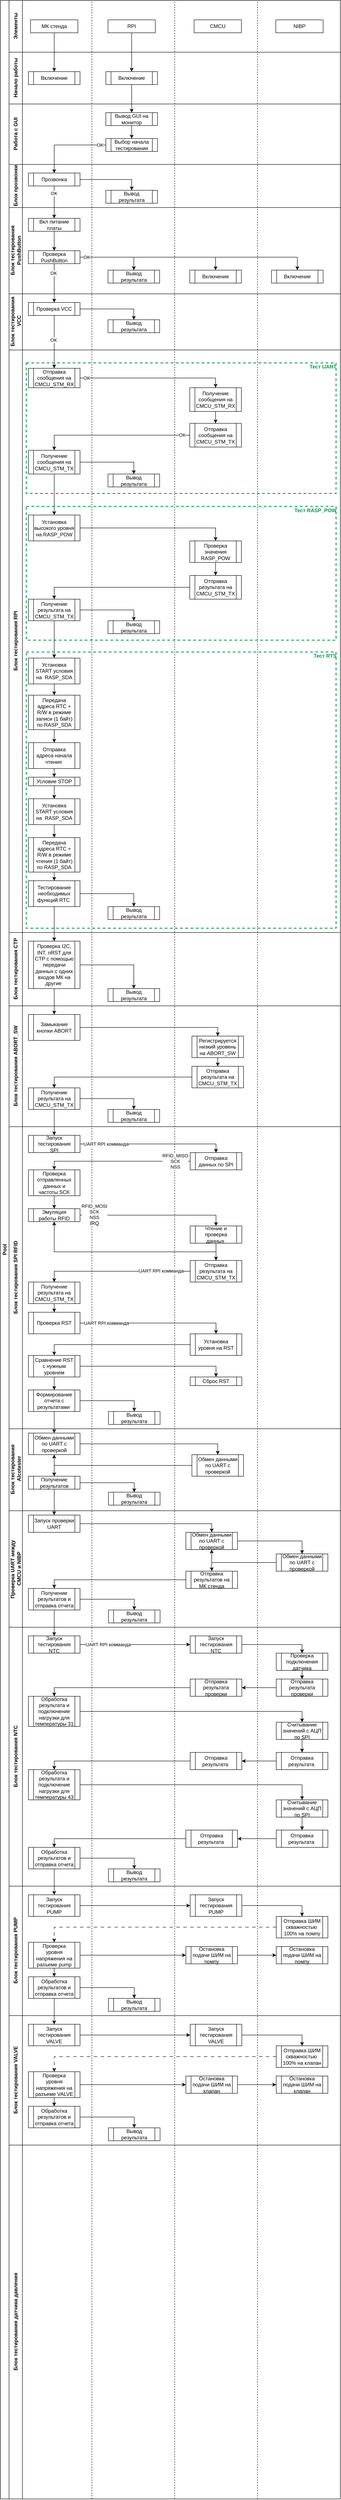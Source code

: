 <mxfile version="24.2.3" type="github">
  <diagram id="prtHgNgQTEPvFCAcTncT" name="Page-1">
    <mxGraphModel dx="3078" dy="1633" grid="1" gridSize="10" guides="1" tooltips="1" connect="1" arrows="1" fold="1" page="1" pageScale="1" pageWidth="827" pageHeight="1169" math="0" shadow="0">
      <root>
        <mxCell id="0" />
        <mxCell id="1" parent="0" />
        <mxCell id="dNxyNK7c78bLwvsdeMH5-19" value="Pool" style="swimlane;html=1;childLayout=stackLayout;resizeParent=1;resizeParentMax=0;horizontal=0;startSize=20;horizontalStack=0;" parent="1" vertex="1">
          <mxGeometry x="19" y="10" width="790" height="5790" as="geometry" />
        </mxCell>
        <mxCell id="dNxyNK7c78bLwvsdeMH5-20" value="Элементы" style="swimlane;html=1;startSize=31;horizontal=0;" parent="dNxyNK7c78bLwvsdeMH5-19" vertex="1">
          <mxGeometry x="20" width="770" height="120" as="geometry" />
        </mxCell>
        <mxCell id="VmHKf9ybYTrdxQRz-RQ7-4" value="МК стенда" style="rounded=0;whiteSpace=wrap;html=1;" parent="dNxyNK7c78bLwvsdeMH5-20" vertex="1">
          <mxGeometry x="50" y="45" width="110" height="30" as="geometry" />
        </mxCell>
        <mxCell id="VmHKf9ybYTrdxQRz-RQ7-5" value="RPI" style="rounded=0;whiteSpace=wrap;html=1;" parent="dNxyNK7c78bLwvsdeMH5-20" vertex="1">
          <mxGeometry x="230" y="45" width="110" height="30" as="geometry" />
        </mxCell>
        <mxCell id="VmHKf9ybYTrdxQRz-RQ7-6" value="CMCU" style="rounded=0;whiteSpace=wrap;html=1;" parent="dNxyNK7c78bLwvsdeMH5-20" vertex="1">
          <mxGeometry x="430" y="45" width="110" height="30" as="geometry" />
        </mxCell>
        <mxCell id="VmHKf9ybYTrdxQRz-RQ7-7" value="NIBP" style="rounded=0;whiteSpace=wrap;html=1;" parent="dNxyNK7c78bLwvsdeMH5-20" vertex="1">
          <mxGeometry x="620" y="45" width="110" height="30" as="geometry" />
        </mxCell>
        <mxCell id="dNxyNK7c78bLwvsdeMH5-21" value="Начало работы" style="swimlane;html=1;startSize=31;horizontal=0;" parent="dNxyNK7c78bLwvsdeMH5-19" vertex="1">
          <mxGeometry x="20" y="120" width="770" height="120" as="geometry" />
        </mxCell>
        <mxCell id="VmHKf9ybYTrdxQRz-RQ7-15" value="Включение" style="shape=process;whiteSpace=wrap;html=1;backgroundOutline=1;" parent="dNxyNK7c78bLwvsdeMH5-21" vertex="1">
          <mxGeometry x="45" y="45" width="120" height="30" as="geometry" />
        </mxCell>
        <mxCell id="VmHKf9ybYTrdxQRz-RQ7-16" value="Включение" style="shape=process;whiteSpace=wrap;html=1;backgroundOutline=1;" parent="dNxyNK7c78bLwvsdeMH5-21" vertex="1">
          <mxGeometry x="225" y="45" width="120" height="30" as="geometry" />
        </mxCell>
        <mxCell id="dNxyNK7c78bLwvsdeMH5-22" value="Работа с GUI" style="swimlane;html=1;startSize=31;horizontal=0;" parent="dNxyNK7c78bLwvsdeMH5-19" vertex="1">
          <mxGeometry x="20" y="240" width="770" height="140" as="geometry" />
        </mxCell>
        <mxCell id="VmHKf9ybYTrdxQRz-RQ7-30" value="Вывод GUI на монитор" style="shape=process;whiteSpace=wrap;html=1;backgroundOutline=1;" parent="dNxyNK7c78bLwvsdeMH5-22" vertex="1">
          <mxGeometry x="225" y="20" width="120" height="30" as="geometry" />
        </mxCell>
        <mxCell id="VmHKf9ybYTrdxQRz-RQ7-32" value="Выбор начала тестирования" style="shape=process;whiteSpace=wrap;html=1;backgroundOutline=1;" parent="dNxyNK7c78bLwvsdeMH5-22" vertex="1">
          <mxGeometry x="225" y="80" width="120" height="30" as="geometry" />
        </mxCell>
        <mxCell id="VmHKf9ybYTrdxQRz-RQ7-33" style="edgeStyle=orthogonalEdgeStyle;rounded=0;orthogonalLoop=1;jettySize=auto;html=1;entryX=0.5;entryY=0;entryDx=0;entryDy=0;" parent="dNxyNK7c78bLwvsdeMH5-22" source="VmHKf9ybYTrdxQRz-RQ7-30" target="VmHKf9ybYTrdxQRz-RQ7-32" edge="1">
          <mxGeometry relative="1" as="geometry" />
        </mxCell>
        <mxCell id="VmHKf9ybYTrdxQRz-RQ7-2" value="Блок прозвонки" style="swimlane;html=1;startSize=31;horizontal=0;" parent="dNxyNK7c78bLwvsdeMH5-19" vertex="1">
          <mxGeometry x="20" y="380" width="770" height="100" as="geometry" />
        </mxCell>
        <mxCell id="VmHKf9ybYTrdxQRz-RQ7-74" style="edgeStyle=orthogonalEdgeStyle;rounded=0;orthogonalLoop=1;jettySize=auto;html=1;" parent="VmHKf9ybYTrdxQRz-RQ7-2" source="VmHKf9ybYTrdxQRz-RQ7-20" target="VmHKf9ybYTrdxQRz-RQ7-73" edge="1">
          <mxGeometry relative="1" as="geometry" />
        </mxCell>
        <mxCell id="VmHKf9ybYTrdxQRz-RQ7-20" value="Прозвонка" style="shape=process;whiteSpace=wrap;html=1;backgroundOutline=1;" parent="VmHKf9ybYTrdxQRz-RQ7-2" vertex="1">
          <mxGeometry x="45" y="20" width="120" height="30" as="geometry" />
        </mxCell>
        <mxCell id="VmHKf9ybYTrdxQRz-RQ7-73" value="Вывод результата" style="shape=process;whiteSpace=wrap;html=1;backgroundOutline=1;" parent="VmHKf9ybYTrdxQRz-RQ7-2" vertex="1">
          <mxGeometry x="225" y="60" width="120" height="30" as="geometry" />
        </mxCell>
        <mxCell id="VmHKf9ybYTrdxQRz-RQ7-3" value="Блок тестирования&lt;div&gt;&lt;div&gt;PushButton&lt;/div&gt;&lt;/div&gt;" style="swimlane;html=1;startSize=31;horizontal=0;" parent="dNxyNK7c78bLwvsdeMH5-19" vertex="1">
          <mxGeometry x="20" y="480" width="770" height="200" as="geometry" />
        </mxCell>
        <mxCell id="VmHKf9ybYTrdxQRz-RQ7-36" value="Вкл питание платы" style="shape=process;whiteSpace=wrap;html=1;backgroundOutline=1;" parent="VmHKf9ybYTrdxQRz-RQ7-3" vertex="1">
          <mxGeometry x="45" y="25" width="120" height="30" as="geometry" />
        </mxCell>
        <mxCell id="VmHKf9ybYTrdxQRz-RQ7-46" value="Проверка PushButton" style="shape=process;whiteSpace=wrap;html=1;backgroundOutline=1;" parent="VmHKf9ybYTrdxQRz-RQ7-3" vertex="1">
          <mxGeometry x="45" y="100" width="120" height="30" as="geometry" />
        </mxCell>
        <mxCell id="VmHKf9ybYTrdxQRz-RQ7-76" value="Вывод результата" style="shape=process;whiteSpace=wrap;html=1;backgroundOutline=1;" parent="VmHKf9ybYTrdxQRz-RQ7-3" vertex="1">
          <mxGeometry x="230" y="145" width="120" height="30" as="geometry" />
        </mxCell>
        <mxCell id="VmHKf9ybYTrdxQRz-RQ7-22" value="Включение" style="shape=process;whiteSpace=wrap;html=1;backgroundOutline=1;" parent="VmHKf9ybYTrdxQRz-RQ7-3" vertex="1">
          <mxGeometry x="420" y="145" width="120" height="30" as="geometry" />
        </mxCell>
        <mxCell id="VmHKf9ybYTrdxQRz-RQ7-23" value="Включение" style="shape=process;whiteSpace=wrap;html=1;backgroundOutline=1;" parent="VmHKf9ybYTrdxQRz-RQ7-3" vertex="1">
          <mxGeometry x="610" y="145" width="120" height="30" as="geometry" />
        </mxCell>
        <mxCell id="VmHKf9ybYTrdxQRz-RQ7-47" style="edgeStyle=orthogonalEdgeStyle;rounded=0;orthogonalLoop=1;jettySize=auto;html=1;entryX=0.5;entryY=0;entryDx=0;entryDy=0;" parent="VmHKf9ybYTrdxQRz-RQ7-3" source="VmHKf9ybYTrdxQRz-RQ7-36" target="VmHKf9ybYTrdxQRz-RQ7-46" edge="1">
          <mxGeometry relative="1" as="geometry" />
        </mxCell>
        <mxCell id="VmHKf9ybYTrdxQRz-RQ7-77" style="edgeStyle=orthogonalEdgeStyle;rounded=0;orthogonalLoop=1;jettySize=auto;html=1;" parent="VmHKf9ybYTrdxQRz-RQ7-3" source="VmHKf9ybYTrdxQRz-RQ7-46" target="VmHKf9ybYTrdxQRz-RQ7-76" edge="1">
          <mxGeometry relative="1" as="geometry" />
        </mxCell>
        <mxCell id="VmHKf9ybYTrdxQRz-RQ7-138" value="" style="edgeStyle=orthogonalEdgeStyle;rounded=0;orthogonalLoop=1;jettySize=auto;html=1;" parent="VmHKf9ybYTrdxQRz-RQ7-3" source="VmHKf9ybYTrdxQRz-RQ7-46" target="VmHKf9ybYTrdxQRz-RQ7-76" edge="1">
          <mxGeometry relative="1" as="geometry" />
        </mxCell>
        <mxCell id="VmHKf9ybYTrdxQRz-RQ7-48" style="edgeStyle=orthogonalEdgeStyle;rounded=0;orthogonalLoop=1;jettySize=auto;html=1;entryX=0.5;entryY=0;entryDx=0;entryDy=0;" parent="VmHKf9ybYTrdxQRz-RQ7-3" source="VmHKf9ybYTrdxQRz-RQ7-46" target="VmHKf9ybYTrdxQRz-RQ7-22" edge="1">
          <mxGeometry relative="1" as="geometry" />
        </mxCell>
        <mxCell id="VmHKf9ybYTrdxQRz-RQ7-49" style="edgeStyle=orthogonalEdgeStyle;rounded=0;orthogonalLoop=1;jettySize=auto;html=1;entryX=0.5;entryY=0;entryDx=0;entryDy=0;" parent="VmHKf9ybYTrdxQRz-RQ7-3" source="VmHKf9ybYTrdxQRz-RQ7-46" target="VmHKf9ybYTrdxQRz-RQ7-23" edge="1">
          <mxGeometry relative="1" as="geometry" />
        </mxCell>
        <mxCell id="VmHKf9ybYTrdxQRz-RQ7-50" value="ОК" style="edgeLabel;html=1;align=center;verticalAlign=middle;resizable=0;points=[];" parent="VmHKf9ybYTrdxQRz-RQ7-49" vertex="1" connectable="0">
          <mxGeometry x="-0.914" y="-2" relative="1" as="geometry">
            <mxPoint x="-8" y="-2" as="offset" />
          </mxGeometry>
        </mxCell>
        <mxCell id="VmHKf9ybYTrdxQRz-RQ7-43" value="Блок тестирования&lt;div&gt;&amp;nbsp;VCC&lt;/div&gt;" style="swimlane;html=1;startSize=31;horizontal=0;" parent="dNxyNK7c78bLwvsdeMH5-19" vertex="1">
          <mxGeometry x="20" y="680" width="770" height="130" as="geometry" />
        </mxCell>
        <mxCell id="VmHKf9ybYTrdxQRz-RQ7-79" style="edgeStyle=orthogonalEdgeStyle;rounded=0;orthogonalLoop=1;jettySize=auto;html=1;entryX=0.5;entryY=0;entryDx=0;entryDy=0;" parent="VmHKf9ybYTrdxQRz-RQ7-43" source="VmHKf9ybYTrdxQRz-RQ7-51" target="VmHKf9ybYTrdxQRz-RQ7-78" edge="1">
          <mxGeometry relative="1" as="geometry" />
        </mxCell>
        <mxCell id="VmHKf9ybYTrdxQRz-RQ7-51" value="Проверка VCC" style="shape=process;whiteSpace=wrap;html=1;backgroundOutline=1;" parent="VmHKf9ybYTrdxQRz-RQ7-43" vertex="1">
          <mxGeometry x="45" y="20" width="120" height="30" as="geometry" />
        </mxCell>
        <mxCell id="VmHKf9ybYTrdxQRz-RQ7-78" value="Вывод результата" style="shape=process;whiteSpace=wrap;html=1;backgroundOutline=1;" parent="VmHKf9ybYTrdxQRz-RQ7-43" vertex="1">
          <mxGeometry x="230" y="60" width="120" height="30" as="geometry" />
        </mxCell>
        <mxCell id="VmHKf9ybYTrdxQRz-RQ7-8" value="" style="endArrow=none;dashed=1;html=1;rounded=0;entryX=0.25;entryY=0;entryDx=0;entryDy=0;exitX=0.25;exitY=1;exitDx=0;exitDy=0;" parent="dNxyNK7c78bLwvsdeMH5-19" source="VmHKf9ybYTrdxQRz-RQ7-100" target="dNxyNK7c78bLwvsdeMH5-20" edge="1">
          <mxGeometry width="50" height="50" relative="1" as="geometry">
            <mxPoint x="380" y="240" as="sourcePoint" />
            <mxPoint x="430" y="190" as="targetPoint" />
          </mxGeometry>
        </mxCell>
        <mxCell id="VmHKf9ybYTrdxQRz-RQ7-9" value="" style="endArrow=none;dashed=1;html=1;rounded=0;entryX=0.5;entryY=0;entryDx=0;entryDy=0;exitX=0.5;exitY=1;exitDx=0;exitDy=0;" parent="dNxyNK7c78bLwvsdeMH5-19" source="VmHKf9ybYTrdxQRz-RQ7-100" target="dNxyNK7c78bLwvsdeMH5-20" edge="1">
          <mxGeometry width="50" height="50" relative="1" as="geometry">
            <mxPoint x="400" y="1070" as="sourcePoint" />
            <mxPoint x="430" y="90" as="targetPoint" />
          </mxGeometry>
        </mxCell>
        <mxCell id="VmHKf9ybYTrdxQRz-RQ7-10" value="" style="endArrow=none;dashed=1;html=1;rounded=0;entryX=0.75;entryY=0;entryDx=0;entryDy=0;exitX=0.75;exitY=1;exitDx=0;exitDy=0;" parent="dNxyNK7c78bLwvsdeMH5-19" source="VmHKf9ybYTrdxQRz-RQ7-100" target="dNxyNK7c78bLwvsdeMH5-20" edge="1">
          <mxGeometry width="50" height="50" relative="1" as="geometry">
            <mxPoint x="380" y="140" as="sourcePoint" />
            <mxPoint x="430" y="90" as="targetPoint" />
          </mxGeometry>
        </mxCell>
        <mxCell id="VmHKf9ybYTrdxQRz-RQ7-17" style="edgeStyle=orthogonalEdgeStyle;rounded=0;orthogonalLoop=1;jettySize=auto;html=1;exitX=0.5;exitY=1;exitDx=0;exitDy=0;entryX=0.5;entryY=0;entryDx=0;entryDy=0;" parent="dNxyNK7c78bLwvsdeMH5-19" source="VmHKf9ybYTrdxQRz-RQ7-4" target="VmHKf9ybYTrdxQRz-RQ7-15" edge="1">
          <mxGeometry relative="1" as="geometry" />
        </mxCell>
        <mxCell id="VmHKf9ybYTrdxQRz-RQ7-18" style="edgeStyle=orthogonalEdgeStyle;rounded=0;orthogonalLoop=1;jettySize=auto;html=1;exitX=0.5;exitY=1;exitDx=0;exitDy=0;entryX=0.5;entryY=0;entryDx=0;entryDy=0;" parent="dNxyNK7c78bLwvsdeMH5-19" source="VmHKf9ybYTrdxQRz-RQ7-5" target="VmHKf9ybYTrdxQRz-RQ7-16" edge="1">
          <mxGeometry relative="1" as="geometry" />
        </mxCell>
        <mxCell id="VmHKf9ybYTrdxQRz-RQ7-31" style="edgeStyle=orthogonalEdgeStyle;rounded=0;orthogonalLoop=1;jettySize=auto;html=1;entryX=0.5;entryY=0;entryDx=0;entryDy=0;" parent="dNxyNK7c78bLwvsdeMH5-19" source="VmHKf9ybYTrdxQRz-RQ7-16" target="VmHKf9ybYTrdxQRz-RQ7-30" edge="1">
          <mxGeometry relative="1" as="geometry" />
        </mxCell>
        <mxCell id="VmHKf9ybYTrdxQRz-RQ7-34" style="edgeStyle=orthogonalEdgeStyle;rounded=0;orthogonalLoop=1;jettySize=auto;html=1;entryX=0.5;entryY=0;entryDx=0;entryDy=0;" parent="dNxyNK7c78bLwvsdeMH5-19" source="VmHKf9ybYTrdxQRz-RQ7-32" target="VmHKf9ybYTrdxQRz-RQ7-20" edge="1">
          <mxGeometry relative="1" as="geometry" />
        </mxCell>
        <mxCell id="VmHKf9ybYTrdxQRz-RQ7-35" value="ОК" style="edgeLabel;html=1;align=center;verticalAlign=middle;resizable=0;points=[];" parent="VmHKf9ybYTrdxQRz-RQ7-34" vertex="1" connectable="0">
          <mxGeometry x="-0.496" relative="1" as="geometry">
            <mxPoint x="32" as="offset" />
          </mxGeometry>
        </mxCell>
        <mxCell id="VmHKf9ybYTrdxQRz-RQ7-37" style="edgeStyle=orthogonalEdgeStyle;rounded=0;orthogonalLoop=1;jettySize=auto;html=1;entryX=0.5;entryY=0;entryDx=0;entryDy=0;" parent="dNxyNK7c78bLwvsdeMH5-19" source="VmHKf9ybYTrdxQRz-RQ7-20" target="VmHKf9ybYTrdxQRz-RQ7-36" edge="1">
          <mxGeometry relative="1" as="geometry" />
        </mxCell>
        <mxCell id="VmHKf9ybYTrdxQRz-RQ7-41" value="ОК" style="edgeLabel;html=1;align=center;verticalAlign=middle;resizable=0;points=[];" parent="VmHKf9ybYTrdxQRz-RQ7-37" vertex="1" connectable="0">
          <mxGeometry x="-0.553" y="-1" relative="1" as="geometry">
            <mxPoint as="offset" />
          </mxGeometry>
        </mxCell>
        <mxCell id="VmHKf9ybYTrdxQRz-RQ7-52" value="" style="edgeStyle=orthogonalEdgeStyle;rounded=0;orthogonalLoop=1;jettySize=auto;html=1;" parent="dNxyNK7c78bLwvsdeMH5-19" source="VmHKf9ybYTrdxQRz-RQ7-46" target="VmHKf9ybYTrdxQRz-RQ7-51" edge="1">
          <mxGeometry relative="1" as="geometry" />
        </mxCell>
        <mxCell id="VmHKf9ybYTrdxQRz-RQ7-53" value="ОК" style="edgeLabel;html=1;align=center;verticalAlign=middle;resizable=0;points=[];" parent="VmHKf9ybYTrdxQRz-RQ7-52" vertex="1" connectable="0">
          <mxGeometry x="-0.509" y="-2" relative="1" as="geometry">
            <mxPoint as="offset" />
          </mxGeometry>
        </mxCell>
        <mxCell id="VmHKf9ybYTrdxQRz-RQ7-55" style="edgeStyle=orthogonalEdgeStyle;rounded=0;orthogonalLoop=1;jettySize=auto;html=1;entryX=0.5;entryY=0;entryDx=0;entryDy=0;" parent="dNxyNK7c78bLwvsdeMH5-19" source="VmHKf9ybYTrdxQRz-RQ7-51" target="VmHKf9ybYTrdxQRz-RQ7-62" edge="1">
          <mxGeometry relative="1" as="geometry">
            <mxPoint x="125" y="970" as="targetPoint" />
          </mxGeometry>
        </mxCell>
        <mxCell id="VmHKf9ybYTrdxQRz-RQ7-56" value="ОК" style="edgeLabel;html=1;align=center;verticalAlign=middle;resizable=0;points=[];" parent="VmHKf9ybYTrdxQRz-RQ7-55" vertex="1" connectable="0">
          <mxGeometry x="-0.077" y="-2" relative="1" as="geometry">
            <mxPoint as="offset" />
          </mxGeometry>
        </mxCell>
        <mxCell id="VmHKf9ybYTrdxQRz-RQ7-44" value="Блок тестирования RPI" style="swimlane;html=1;startSize=31;horizontal=0;" parent="dNxyNK7c78bLwvsdeMH5-19" vertex="1">
          <mxGeometry x="20" y="810" width="770" height="1350" as="geometry" />
        </mxCell>
        <mxCell id="VmHKf9ybYTrdxQRz-RQ7-94" value="Тест RASP_POW" style="html=1;fontColor=#00994D;fontStyle=1;align=right;verticalAlign=top;spacing=0;labelBorderColor=none;fillColor=none;dashed=1;strokeWidth=2;strokeColor=#00994D;spacingLeft=4;spacingTop=-3;" parent="VmHKf9ybYTrdxQRz-RQ7-44" vertex="1">
          <mxGeometry x="40" y="362.5" width="720" height="310" as="geometry" />
        </mxCell>
        <mxCell id="VmHKf9ybYTrdxQRz-RQ7-91" value="Тест UART" style="html=1;fontColor=#00994D;fontStyle=1;align=right;verticalAlign=top;spacing=0;labelBorderColor=none;fillColor=none;dashed=1;strokeWidth=2;strokeColor=#00994D;spacingLeft=4;spacingTop=-3;" parent="VmHKf9ybYTrdxQRz-RQ7-44" vertex="1">
          <mxGeometry x="40" y="30" width="720" height="302.5" as="geometry" />
        </mxCell>
        <mxCell id="VmHKf9ybYTrdxQRz-RQ7-69" value="" style="edgeStyle=orthogonalEdgeStyle;rounded=0;orthogonalLoop=1;jettySize=auto;html=1;" parent="VmHKf9ybYTrdxQRz-RQ7-44" source="VmHKf9ybYTrdxQRz-RQ7-57" target="VmHKf9ybYTrdxQRz-RQ7-68" edge="1">
          <mxGeometry relative="1" as="geometry" />
        </mxCell>
        <mxCell id="VmHKf9ybYTrdxQRz-RQ7-57" value="Получение сообщения на CMCU_STM_RX" style="shape=process;whiteSpace=wrap;html=1;backgroundOutline=1;" parent="VmHKf9ybYTrdxQRz-RQ7-44" vertex="1">
          <mxGeometry x="420" y="87.5" width="120" height="55" as="geometry" />
        </mxCell>
        <mxCell id="VmHKf9ybYTrdxQRz-RQ7-66" style="edgeStyle=orthogonalEdgeStyle;rounded=0;orthogonalLoop=1;jettySize=auto;html=1;entryX=0.5;entryY=0;entryDx=0;entryDy=0;" parent="VmHKf9ybYTrdxQRz-RQ7-44" source="VmHKf9ybYTrdxQRz-RQ7-62" target="VmHKf9ybYTrdxQRz-RQ7-57" edge="1">
          <mxGeometry relative="1" as="geometry" />
        </mxCell>
        <mxCell id="VmHKf9ybYTrdxQRz-RQ7-67" value="ОК" style="edgeLabel;html=1;align=center;verticalAlign=middle;resizable=0;points=[];" parent="VmHKf9ybYTrdxQRz-RQ7-66" vertex="1" connectable="0">
          <mxGeometry x="-0.899" y="-2" relative="1" as="geometry">
            <mxPoint x="-2" y="-2" as="offset" />
          </mxGeometry>
        </mxCell>
        <mxCell id="VmHKf9ybYTrdxQRz-RQ7-62" value="Отправка сообщения на CMCU_STM_RX" style="shape=process;whiteSpace=wrap;html=1;backgroundOutline=1;" parent="VmHKf9ybYTrdxQRz-RQ7-44" vertex="1">
          <mxGeometry x="45" y="42.5" width="120" height="45" as="geometry" />
        </mxCell>
        <mxCell id="VmHKf9ybYTrdxQRz-RQ7-71" style="edgeStyle=orthogonalEdgeStyle;rounded=0;orthogonalLoop=1;jettySize=auto;html=1;" parent="VmHKf9ybYTrdxQRz-RQ7-44" source="VmHKf9ybYTrdxQRz-RQ7-68" target="VmHKf9ybYTrdxQRz-RQ7-70" edge="1">
          <mxGeometry relative="1" as="geometry" />
        </mxCell>
        <mxCell id="VmHKf9ybYTrdxQRz-RQ7-72" value="ОК" style="edgeLabel;html=1;align=center;verticalAlign=middle;resizable=0;points=[];" parent="VmHKf9ybYTrdxQRz-RQ7-71" vertex="1" connectable="0">
          <mxGeometry x="-0.894" y="-1" relative="1" as="geometry">
            <mxPoint as="offset" />
          </mxGeometry>
        </mxCell>
        <mxCell id="VmHKf9ybYTrdxQRz-RQ7-68" value="Отправка сообщения на CMCU_STM_TX" style="shape=process;whiteSpace=wrap;html=1;backgroundOutline=1;" parent="VmHKf9ybYTrdxQRz-RQ7-44" vertex="1">
          <mxGeometry x="420" y="170" width="120" height="55" as="geometry" />
        </mxCell>
        <mxCell id="VmHKf9ybYTrdxQRz-RQ7-83" style="edgeStyle=orthogonalEdgeStyle;rounded=0;orthogonalLoop=1;jettySize=auto;html=1;entryX=0.5;entryY=0;entryDx=0;entryDy=0;" parent="VmHKf9ybYTrdxQRz-RQ7-44" source="VmHKf9ybYTrdxQRz-RQ7-70" target="VmHKf9ybYTrdxQRz-RQ7-82" edge="1">
          <mxGeometry relative="1" as="geometry" />
        </mxCell>
        <mxCell id="VmHKf9ybYTrdxQRz-RQ7-93" style="edgeStyle=orthogonalEdgeStyle;rounded=0;orthogonalLoop=1;jettySize=auto;html=1;entryX=0.5;entryY=0;entryDx=0;entryDy=0;" parent="VmHKf9ybYTrdxQRz-RQ7-44" source="VmHKf9ybYTrdxQRz-RQ7-70" target="VmHKf9ybYTrdxQRz-RQ7-92" edge="1">
          <mxGeometry relative="1" as="geometry" />
        </mxCell>
        <mxCell id="VmHKf9ybYTrdxQRz-RQ7-70" value="Получение сообщения на CMCU_STM_TX" style="shape=process;whiteSpace=wrap;html=1;backgroundOutline=1;" parent="VmHKf9ybYTrdxQRz-RQ7-44" vertex="1">
          <mxGeometry x="45" y="232.5" width="120" height="55" as="geometry" />
        </mxCell>
        <mxCell id="VmHKf9ybYTrdxQRz-RQ7-85" style="edgeStyle=orthogonalEdgeStyle;rounded=0;orthogonalLoop=1;jettySize=auto;html=1;entryX=0.5;entryY=0;entryDx=0;entryDy=0;" parent="VmHKf9ybYTrdxQRz-RQ7-44" source="VmHKf9ybYTrdxQRz-RQ7-82" target="VmHKf9ybYTrdxQRz-RQ7-84" edge="1">
          <mxGeometry relative="1" as="geometry" />
        </mxCell>
        <mxCell id="VmHKf9ybYTrdxQRz-RQ7-82" value="Установка высокого уровня на RASP_POW&lt;span style=&quot;text-wrap: nowrap; color: rgba(0, 0, 0, 0); font-family: monospace; font-size: 0px; text-align: start;&quot;&gt;%3CmxGraphModel%3E%3Croot%3E%3CmxCell%20id%3D%220%22%2F%3E%3CmxCell%20id%3D%221%22%20parent%3D%220%22%2F%3E%3CmxCell%20id%3D%222%22%20value%3D%22%D0%9E%D1%82%D0%BF%D1%80%D0%B0%D0%B2%D0%BA%D0%B0%20%D0%BA%D0%BE%D0%BC%D0%B0%D0%BD%D0%B4%D1%8B%20%D0%B4%D0%BB%D1%8F%20%D1%82%D0%B5%D1%81%D1%82%D0%B0%20RASP_POW%22%20style%3D%22shape%3Dprocess%3BwhiteSpace%3Dwrap%3Bhtml%3D1%3BbackgroundOutline%3D1%3B%22%20vertex%3D%221%22%20parent%3D%221%22%3E%3CmxGeometry%20x%3D%2275%22%20y%3D%221280%22%20width%3D%22120%22%20height%3D%2260%22%20as%3D%22geometry%22%2F%3E%3C%2FmxCell%3E%3C%2Froot%3E%3C%2FmxGraphModel%3E&lt;/span&gt;" style="shape=process;whiteSpace=wrap;html=1;backgroundOutline=1;" parent="VmHKf9ybYTrdxQRz-RQ7-44" vertex="1">
          <mxGeometry x="45" y="382.5" width="120" height="60" as="geometry" />
        </mxCell>
        <mxCell id="VmHKf9ybYTrdxQRz-RQ7-89" style="edgeStyle=orthogonalEdgeStyle;rounded=0;orthogonalLoop=1;jettySize=auto;html=1;entryX=0.5;entryY=0;entryDx=0;entryDy=0;" parent="VmHKf9ybYTrdxQRz-RQ7-44" source="VmHKf9ybYTrdxQRz-RQ7-84" target="VmHKf9ybYTrdxQRz-RQ7-88" edge="1">
          <mxGeometry relative="1" as="geometry" />
        </mxCell>
        <mxCell id="VmHKf9ybYTrdxQRz-RQ7-84" value="Проверка значения RASP_POW&lt;span style=&quot;text-wrap: nowrap; color: rgba(0, 0, 0, 0); font-family: monospace; font-size: 0px; text-align: start;&quot;&gt;%3CmxGraphModel%3E%3Croot%3E%3CmxCell%20id%3D%220%22%2F%3E%3CmxCell%20id%3D%221%22%20parent%3D%220%22%2F%3E%3CmxCell%20id%3D%222%22%20value%3D%22%D0%A3%D1%81%D1%82%D0%B0%D0%BD%D0%BE%D0%B2%D0%BA%D0%B0%20%D0%B2%D1%8B%D1%81%D0%BE%D0%BA%D0%BE%D0%B3%D0%BE%20%D1%83%D1%80%D0%BE%D0%B2%D0%BD%D1%8F%20%D0%BD%D0%B0%20RASP_POW%26lt%3Bspan%20style%3D%26quot%3Bcolor%3A%20rgba(0%2C%200%2C%200%2C%200)%3B%20font-family%3A%20monospace%3B%20font-size%3A%200px%3B%20text-align%3A%20start%3B%20text-wrap%3A%20nowrap%3B%26quot%3B%26gt%3B%253CmxGraphModel%253E%253Croot%253E%253CmxCell%2520id%253D%25220%2522%252F%253E%253CmxCell%2520id%253D%25221%2522%2520parent%253D%25220%2522%252F%253E%253CmxCell%2520id%253D%25222%2522%2520value%253D%2522%25D0%259E%25D1%2582%25D0%25BF%25D1%2580%25D0%25B0%25D0%25B2%25D0%25BA%25D0%25B0%2520%25D0%25BA%25D0%25BE%25D0%25BC%25D0%25B0%25D0%25BD%25D0%25B4%25D1%258B%2520%25D0%25B4%25D0%25BB%25D1%258F%2520%25D1%2582%25D0%25B5%25D1%2581%25D1%2582%25D0%25B0%2520RASP_POW%2522%2520style%253D%2522shape%253Dprocess%253BwhiteSpace%253Dwrap%253Bhtml%253D1%253BbackgroundOutline%253D1%253B%2522%2520vertex%253D%25221%2522%2520parent%253D%25221%2522%253E%253CmxGeometry%2520x%253D%252275%2522%2520y%253D%25221280%2522%2520width%253D%2522120%2522%2520height%253D%252260%2522%2520as%253D%2522geometry%2522%252F%253E%253C%252FmxCell%253E%253C%252Froot%253E%253C%252FmxGraphModel%253E%26lt%3B%2Fspan%26gt%3B%22%20style%3D%22shape%3Dprocess%3BwhiteSpace%3Dwrap%3Bhtml%3D1%3BbackgroundOutline%3D1%3B%22%20vertex%3D%221%22%20parent%3D%221%22%3E%3CmxGeometry%20x%3D%22450%22%20y%3D%221340%22%20width%3D%22120%22%20height%3D%2250%22%20as%3D%22geometry%22%2F%3E%3C%2FmxCell%3E%3C%2Froot%3E%3C%2FmxGraphModel%3E&lt;/span&gt;" style="shape=process;whiteSpace=wrap;html=1;backgroundOutline=1;" parent="VmHKf9ybYTrdxQRz-RQ7-44" vertex="1">
          <mxGeometry x="420" y="442.5" width="120" height="50" as="geometry" />
        </mxCell>
        <mxCell id="VmHKf9ybYTrdxQRz-RQ7-96" style="edgeStyle=orthogonalEdgeStyle;rounded=0;orthogonalLoop=1;jettySize=auto;html=1;entryX=0.5;entryY=0;entryDx=0;entryDy=0;" parent="VmHKf9ybYTrdxQRz-RQ7-44" source="VmHKf9ybYTrdxQRz-RQ7-86" target="VmHKf9ybYTrdxQRz-RQ7-95" edge="1">
          <mxGeometry relative="1" as="geometry" />
        </mxCell>
        <mxCell id="VmHKf9ybYTrdxQRz-RQ7-107" style="edgeStyle=orthogonalEdgeStyle;rounded=0;orthogonalLoop=1;jettySize=auto;html=1;entryX=0.5;entryY=0;entryDx=0;entryDy=0;" parent="VmHKf9ybYTrdxQRz-RQ7-44" source="VmHKf9ybYTrdxQRz-RQ7-86" target="VmHKf9ybYTrdxQRz-RQ7-105" edge="1">
          <mxGeometry relative="1" as="geometry" />
        </mxCell>
        <mxCell id="VmHKf9ybYTrdxQRz-RQ7-86" value="Получение результата на CMCU_STM_TX" style="shape=process;whiteSpace=wrap;html=1;backgroundOutline=1;" parent="VmHKf9ybYTrdxQRz-RQ7-44" vertex="1">
          <mxGeometry x="45" y="577.5" width="120" height="50" as="geometry" />
        </mxCell>
        <mxCell id="VmHKf9ybYTrdxQRz-RQ7-90" style="edgeStyle=orthogonalEdgeStyle;rounded=0;orthogonalLoop=1;jettySize=auto;html=1;entryX=0.5;entryY=0;entryDx=0;entryDy=0;" parent="VmHKf9ybYTrdxQRz-RQ7-44" source="VmHKf9ybYTrdxQRz-RQ7-88" target="VmHKf9ybYTrdxQRz-RQ7-86" edge="1">
          <mxGeometry relative="1" as="geometry" />
        </mxCell>
        <mxCell id="VmHKf9ybYTrdxQRz-RQ7-88" value="Отправка результата на CMCU_STM_TX" style="shape=process;whiteSpace=wrap;html=1;backgroundOutline=1;" parent="VmHKf9ybYTrdxQRz-RQ7-44" vertex="1">
          <mxGeometry x="420" y="522.5" width="120" height="55" as="geometry" />
        </mxCell>
        <mxCell id="VmHKf9ybYTrdxQRz-RQ7-92" value="Вывод результата" style="shape=process;whiteSpace=wrap;html=1;backgroundOutline=1;" parent="VmHKf9ybYTrdxQRz-RQ7-44" vertex="1">
          <mxGeometry x="230" y="287.5" width="120" height="30" as="geometry" />
        </mxCell>
        <mxCell id="VmHKf9ybYTrdxQRz-RQ7-95" value="Вывод результата" style="shape=process;whiteSpace=wrap;html=1;backgroundOutline=1;" parent="VmHKf9ybYTrdxQRz-RQ7-44" vertex="1">
          <mxGeometry x="230" y="627.5" width="120" height="30" as="geometry" />
        </mxCell>
        <mxCell id="VmHKf9ybYTrdxQRz-RQ7-104" value="Тест RTS" style="html=1;fontColor=#00994D;fontStyle=1;align=right;verticalAlign=top;spacing=0;labelBorderColor=none;fillColor=none;dashed=1;strokeWidth=2;strokeColor=#00994D;spacingLeft=4;spacingTop=-3;" parent="VmHKf9ybYTrdxQRz-RQ7-44" vertex="1">
          <mxGeometry x="40" y="700" width="720" height="640" as="geometry" />
        </mxCell>
        <mxCell id="VmHKf9ybYTrdxQRz-RQ7-108" style="edgeStyle=orthogonalEdgeStyle;rounded=0;orthogonalLoop=1;jettySize=auto;html=1;entryX=0.5;entryY=0;entryDx=0;entryDy=0;" parent="VmHKf9ybYTrdxQRz-RQ7-44" source="VmHKf9ybYTrdxQRz-RQ7-105" target="VmHKf9ybYTrdxQRz-RQ7-106" edge="1">
          <mxGeometry relative="1" as="geometry" />
        </mxCell>
        <mxCell id="VmHKf9ybYTrdxQRz-RQ7-105" value="Установка START условия на&amp;nbsp; RASP_SDA&lt;span style=&quot;text-wrap: nowrap; color: rgba(0, 0, 0, 0); font-family: monospace; font-size: 0px; text-align: start;&quot;&gt;%3CmxGraphModel%3E%3Croot%3E%3CmxCell%20id%3D%220%22%2F%3E%3CmxCell%20id%3D%221%22%20parent%3D%220%22%2F%3E%3CmxCell%20id%3D%222%22%20value%3D%22%D0%9E%D1%82%D0%BF%D1%80%D0%B0%D0%B2%D0%BA%D0%B0%20%D0%BA%D0%BE%D0%BC%D0%B0%D0%BD%D0%B4%D1%8B%20%D0%B4%D0%BB%D1%8F%20%D1%82%D0%B5%D1%81%D1%82%D0%B0%20RASP_POW%22%20style%3D%22shape%3Dprocess%3BwhiteSpace%3Dwrap%3Bhtml%3D1%3BbackgroundOutline%3D1%3B%22%20vertex%3D%221%22%20parent%3D%221%22%3E%3CmxGeometry%20x%3D%2275%22%20y%3D%221280%22%20width%3D%22120%22%20height%3D%2260%22%20as%3D%22geometry%22%2F%3E%3C%2FmxCell%3E%3C%2Froot%3E%3C%2FmxGraphModel%3E&lt;/span&gt;" style="shape=process;whiteSpace=wrap;html=1;backgroundOutline=1;" parent="VmHKf9ybYTrdxQRz-RQ7-44" vertex="1">
          <mxGeometry x="45" y="714" width="120" height="60" as="geometry" />
        </mxCell>
        <mxCell id="VmHKf9ybYTrdxQRz-RQ7-110" style="edgeStyle=orthogonalEdgeStyle;rounded=0;orthogonalLoop=1;jettySize=auto;html=1;exitX=0.5;exitY=1;exitDx=0;exitDy=0;entryX=0.5;entryY=0;entryDx=0;entryDy=0;" parent="VmHKf9ybYTrdxQRz-RQ7-44" source="VmHKf9ybYTrdxQRz-RQ7-106" target="VmHKf9ybYTrdxQRz-RQ7-109" edge="1">
          <mxGeometry relative="1" as="geometry" />
        </mxCell>
        <mxCell id="VmHKf9ybYTrdxQRz-RQ7-106" value="Передача адреса RTC + R/W в режиме записи (1 байт) по RASP_SDA&lt;span style=&quot;color: rgba(0, 0, 0, 0); font-family: monospace; font-size: 0px; text-align: start; text-wrap: nowrap;&quot;&gt;%3CmxGraphModel%3E%3Croot%3E%3CmxCell%20id%3D%220%22%2F%3E%3CmxCell%20id%3D%221%22%20parent%3D%220%22%2F%3E%3CmxCell%20id%3D%222%22%20value%3D%22%D0%A3%D1%81%D1%82%D0%B0%D0%BD%D0%BE%D0%B2%D0%BA%D0%B0%20%D1%81%D1%82%D0%B0%D1%80%D0%BE%D0%B2%D0%BE%D0%B3%D0%BE%20%D1%83%D1%81%D0%BB%D0%BE%D0%B2%D0%B8%D1%8F%20%D0%BD%D0%B0%26amp%3Bnbsp%3B%20RASP_SDA%26lt%3Bspan%20style%3D%26quot%3Btext-wrap%3A%20nowrap%3B%20color%3A%20rgba(0%2C%200%2C%200%2C%200)%3B%20font-family%3A%20monospace%3B%20font-size%3A%200px%3B%20text-align%3A%20start%3B%26quot%3B%26gt%3B%253CmxGraphModel%253E%253Croot%253E%253CmxCell%2520id%253D%25220%2522%252F%253E%253CmxCell%2520id%253D%25221%2522%2520parent%253D%25220%2522%252F%253E%253CmxCell%2520id%253D%25222%2522%2520value%253D%2522%25D0%259E%25D1%2582%25D0%25BF%25D1%2580%25D0%25B0%25D0%25B2%25D0%25BA%25D0%25B0%2520%25D0%25BA%25D0%25BE%25D0%25BC%25D0%25B0%25D0%25BD%25D0%25B4%25D1%258B%2520%25D0%25B4%25D0%25BB%25D1%258F%2520%25D1%2582%25D0%25B5%25D1%2581%25D1%2582%25D0%25B0%2520RASP_POW%2522%2520style%253D%2522shape%253Dprocess%253BwhiteSpace%253Dwrap%253Bhtml%253D1%253BbackgroundOutline%253D1%253B%2522%2520vertex%253D%25221%2522%2520parent%253D%25221%2522%253E%253CmxGeometry%2520x%253D%252275%2522%2520y%253D%25221280%2522%2520width%253D%2522120%2522%2520height%253D%252260%2522%2520as%253D%2522geometry%2522%252F%253E%253C%252FmxCell%253E%253C%252Froot%253E%253C%252FmxGraphModel%253E%26lt%3B%2Fspan%26gt%3B%22%20style%3D%22shape%3Dprocess%3BwhiteSpace%3Dwrap%3Bhtml%3D1%3BbackgroundOutline%3D1%3B%22%20vertex%3D%221%22%20parent%3D%221%22%3E%3CmxGeometry%20x%3D%2275%22%20y%3D%221694%22%20width%3D%22120%22%20height%3D%2260%22%20as%3D%22geometry%22%2F%3E%3C%2FmxCell%3E%3C%2Froot%3E%3C%2FmxGraphModel%3E&lt;/span&gt;&lt;span style=&quot;color: rgba(0, 0, 0, 0); font-family: monospace; font-size: 0px; text-align: start; text-wrap: nowrap;&quot;&gt;%3CmxGraphModel%3E%3Croot%3E%3CmxCell%20id%3D%220%22%2F%3E%3CmxCell%20id%3D%221%22%20parent%3D%220%22%2F%3E%3CmxCell%20id%3D%222%22%20value%3D%22%D0%A3%D1%81%D1%82%D0%B0%D0%BD%D0%BE%D0%B2%D0%BA%D0%B0%20%D1%81%D1%82%D0%B0%D1%80%D0%BE%D0%B2%D0%BE%D0%B3%D0%BE%20%D1%83%D1%81%D0%BB%D0%BE%D0%B2%D0%B8%D1%8F%20%D0%BD%D0%B0%26amp%3Bnbsp%3B%20RASP_SDA%26lt%3Bspan%20style%3D%26quot%3Btext-wrap%3A%20nowrap%3B%20color%3A%20rgba(0%2C%200%2C%200%2C%200)%3B%20font-family%3A%20monospace%3B%20font-size%3A%200px%3B%20text-align%3A%20start%3B%26quot%3B%26gt%3B%253CmxGraphModel%253E%253Croot%253E%253CmxCell%2520id%253D%25220%2522%252F%253E%253CmxCell%2520id%253D%25221%2522%2520parent%253D%25220%2522%252F%253E%253CmxCell%2520id%253D%25222%2522%2520value%253D%2522%25D0%259E%25D1%2582%25D0%25BF%25D1%2580%25D0%25B0%25D0%25B2%25D0%25BA%25D0%25B0%2520%25D0%25BA%25D0%25BE%25D0%25BC%25D0%25B0%25D0%25BD%25D0%25B4%25D1%258B%2520%25D0%25B4%25D0%25BB%25D1%258F%2520%25D1%2582%25D0%25B5%25D1%2581%25D1%2582%25D0%25B0%2520RASP_POW%2522%2520style%253D%2522shape%253Dprocess%253BwhiteSpace%253Dwrap%253Bhtml%253D1%253BbackgroundOutline%253D1%253B%2522%2520vertex%253D%25221%2522%2520parent%253D%25221%2522%253E%253CmxGeometry%2520x%253D%252275%2522%2520y%253D%25221280%2522%2520width%253D%2522120%2522%2520height%253D%252260%2522%2520as%253D%2522geometry%2522%252F%253E%253C%252FmxCell%253E%253C%252Froot%253E%253C%252FmxGraphModel%253E%26lt%3B%2Fspan%26gt%3B%22%20style%3D%22shape%3Dprocess%3BwhiteSpace%3Dwrap%3Bhtml%3D1%3BbackgroundOutline%3D1%3B%22%20vertex%3D%221%22%20parent%3D%221%22%3E%3CmxGeometry%20x%3D%2275%22%20y%3D%221694%22%20width%3D%22120%22%20height%3D%2260%22%20as%3D%22geometry%22%2F%3E%3C%2FmxCell%3E%3C%2Froot%3E%3C%2FmxGraphModel%3E&lt;/span&gt;" style="shape=process;whiteSpace=wrap;html=1;backgroundOutline=1;" parent="VmHKf9ybYTrdxQRz-RQ7-44" vertex="1">
          <mxGeometry x="45" y="800" width="120" height="80" as="geometry" />
        </mxCell>
        <mxCell id="VmHKf9ybYTrdxQRz-RQ7-112" style="edgeStyle=orthogonalEdgeStyle;rounded=0;orthogonalLoop=1;jettySize=auto;html=1;exitX=0.5;exitY=1;exitDx=0;exitDy=0;entryX=0.5;entryY=0;entryDx=0;entryDy=0;" parent="VmHKf9ybYTrdxQRz-RQ7-44" source="VmHKf9ybYTrdxQRz-RQ7-109" target="VmHKf9ybYTrdxQRz-RQ7-111" edge="1">
          <mxGeometry relative="1" as="geometry" />
        </mxCell>
        <mxCell id="VmHKf9ybYTrdxQRz-RQ7-109" value="Отправка адреса начала чтения&amp;nbsp;" style="shape=process;whiteSpace=wrap;html=1;backgroundOutline=1;" parent="VmHKf9ybYTrdxQRz-RQ7-44" vertex="1">
          <mxGeometry x="45" y="910" width="120" height="60" as="geometry" />
        </mxCell>
        <mxCell id="VmHKf9ybYTrdxQRz-RQ7-114" style="edgeStyle=orthogonalEdgeStyle;rounded=0;orthogonalLoop=1;jettySize=auto;html=1;entryX=0.5;entryY=0;entryDx=0;entryDy=0;" parent="VmHKf9ybYTrdxQRz-RQ7-44" source="VmHKf9ybYTrdxQRz-RQ7-111" target="VmHKf9ybYTrdxQRz-RQ7-113" edge="1">
          <mxGeometry relative="1" as="geometry" />
        </mxCell>
        <mxCell id="VmHKf9ybYTrdxQRz-RQ7-111" value="Условие STOP" style="shape=process;whiteSpace=wrap;html=1;backgroundOutline=1;" parent="VmHKf9ybYTrdxQRz-RQ7-44" vertex="1">
          <mxGeometry x="45" y="990" width="120" height="20" as="geometry" />
        </mxCell>
        <mxCell id="VmHKf9ybYTrdxQRz-RQ7-116" style="edgeStyle=orthogonalEdgeStyle;rounded=0;orthogonalLoop=1;jettySize=auto;html=1;entryX=0.5;entryY=0;entryDx=0;entryDy=0;" parent="VmHKf9ybYTrdxQRz-RQ7-44" source="VmHKf9ybYTrdxQRz-RQ7-113" target="VmHKf9ybYTrdxQRz-RQ7-115" edge="1">
          <mxGeometry relative="1" as="geometry" />
        </mxCell>
        <mxCell id="VmHKf9ybYTrdxQRz-RQ7-113" value="Установка START условия на&amp;nbsp; RASP_SDA&lt;span style=&quot;text-wrap: nowrap; color: rgba(0, 0, 0, 0); font-family: monospace; font-size: 0px; text-align: start;&quot;&gt;%3CmxGraphModel%3E%3Croot%3E%3CmxCell%20id%3D%220%22%2F%3E%3CmxCell%20id%3D%221%22%20parent%3D%220%22%2F%3E%3CmxCell%20id%3D%222%22%20value%3D%22%D0%9E%D1%82%D0%BF%D1%80%D0%B0%D0%B2%D0%BA%D0%B0%20%D0%BA%D0%BE%D0%BC%D0%B0%D0%BD%D0%B4%D1%8B%20%D0%B4%D0%BB%D1%8F%20%D1%82%D0%B5%D1%81%D1%82%D0%B0%20RASP_POW%22%20style%3D%22shape%3Dprocess%3BwhiteSpace%3Dwrap%3Bhtml%3D1%3BbackgroundOutline%3D1%3B%22%20vertex%3D%221%22%20parent%3D%221%22%3E%3CmxGeometry%20x%3D%2275%22%20y%3D%221280%22%20width%3D%22120%22%20height%3D%2260%22%20as%3D%22geometry%22%2F%3E%3C%2FmxCell%3E%3C%2Froot%3E%3C%2FmxGraphModel%3E&lt;/span&gt;" style="shape=process;whiteSpace=wrap;html=1;backgroundOutline=1;" parent="VmHKf9ybYTrdxQRz-RQ7-44" vertex="1">
          <mxGeometry x="45" y="1040" width="120" height="60" as="geometry" />
        </mxCell>
        <mxCell id="VmHKf9ybYTrdxQRz-RQ7-118" style="edgeStyle=orthogonalEdgeStyle;rounded=0;orthogonalLoop=1;jettySize=auto;html=1;exitX=0.5;exitY=1;exitDx=0;exitDy=0;entryX=0.5;entryY=0;entryDx=0;entryDy=0;" parent="VmHKf9ybYTrdxQRz-RQ7-44" source="VmHKf9ybYTrdxQRz-RQ7-115" target="VmHKf9ybYTrdxQRz-RQ7-117" edge="1">
          <mxGeometry relative="1" as="geometry" />
        </mxCell>
        <mxCell id="VmHKf9ybYTrdxQRz-RQ7-115" value="Передача адреса RTC + R/W в режиме чтения (1 байт) по RASP_SDA&lt;span style=&quot;color: rgba(0, 0, 0, 0); font-family: monospace; font-size: 0px; text-align: start; text-wrap: nowrap;&quot;&gt;%3CmxGraphModel%3E%3Croot%3E%3CmxCell%20id%3D%220%22%2F%3E%3CmxCell%20id%3D%221%22%20parent%3D%220%22%2F%3E%3CmxCell%20id%3D%222%22%20value%3D%22%D0%A3%D1%81%D1%82%D0%B0%D0%BD%D0%BE%D0%B2%D0%BA%D0%B0%20%D1%81%D1%82%D0%B0%D1%80%D0%BE%D0%B2%D0%BE%D0%B3%D0%BE%20%D1%83%D1%81%D0%BB%D0%BE%D0%B2%D0%B8%D1%8F%20%D0%BD%D0%B0%26amp%3Bnbsp%3B%20RASP_SDA%26lt%3Bspan%20style%3D%26quot%3Btext-wrap%3A%20nowrap%3B%20color%3A%20rgba(0%2C%200%2C%200%2C%200)%3B%20font-family%3A%20monospace%3B%20font-size%3A%200px%3B%20text-align%3A%20start%3B%26quot%3B%26gt%3B%253CmxGraphModel%253E%253Croot%253E%253CmxCell%2520id%253D%25220%2522%252F%253E%253CmxCell%2520id%253D%25221%2522%2520parent%253D%25220%2522%252F%253E%253CmxCell%2520id%253D%25222%2522%2520value%253D%2522%25D0%259E%25D1%2582%25D0%25BF%25D1%2580%25D0%25B0%25D0%25B2%25D0%25BA%25D0%25B0%2520%25D0%25BA%25D0%25BE%25D0%25BC%25D0%25B0%25D0%25BD%25D0%25B4%25D1%258B%2520%25D0%25B4%25D0%25BB%25D1%258F%2520%25D1%2582%25D0%25B5%25D1%2581%25D1%2582%25D0%25B0%2520RASP_POW%2522%2520style%253D%2522shape%253Dprocess%253BwhiteSpace%253Dwrap%253Bhtml%253D1%253BbackgroundOutline%253D1%253B%2522%2520vertex%253D%25221%2522%2520parent%253D%25221%2522%253E%253CmxGeometry%2520x%253D%252275%2522%2520y%253D%25221280%2522%2520width%253D%2522120%2522%2520height%253D%252260%2522%2520as%253D%2522geometry%2522%252F%253E%253C%252FmxCell%253E%253C%252Froot%253E%253C%252FmxGraphModel%253E%26lt%3B%2Fspan%26gt%3B%22%20style%3D%22shape%3Dprocess%3BwhiteSpace%3Dwrap%3Bhtml%3D1%3BbackgroundOutline%3D1%3B%22%20vertex%3D%221%22%20parent%3D%221%22%3E%3CmxGeometry%20x%3D%2275%22%20y%3D%221694%22%20width%3D%22120%22%20height%3D%2260%22%20as%3D%22geometry%22%2F%3E%3C%2FmxCell%3E%3C%2Froot%3E%3C%2FmxGraphModel%3E&lt;/span&gt;&lt;span style=&quot;color: rgba(0, 0, 0, 0); font-family: monospace; font-size: 0px; text-align: start; text-wrap: nowrap;&quot;&gt;%3CmxGraphModel%3E%3Croot%3E%3CmxCell%20id%3D%220%22%2F%3E%3CmxCell%20id%3D%221%22%20parent%3D%220%22%2F%3E%3CmxCell%20id%3D%222%22%20value%3D%22%D0%A3%D1%81%D1%82%D0%B0%D0%BD%D0%BE%D0%B2%D0%BA%D0%B0%20%D1%81%D1%82%D0%B0%D1%80%D0%BE%D0%B2%D0%BE%D0%B3%D0%BE%20%D1%83%D1%81%D0%BB%D0%BE%D0%B2%D0%B8%D1%8F%20%D0%BD%D0%B0%26amp%3Bnbsp%3B%20RASP_SDA%26lt%3Bspan%20style%3D%26quot%3Btext-wrap%3A%20nowrap%3B%20color%3A%20rgba(0%2C%200%2C%200%2C%200)%3B%20font-family%3A%20monospace%3B%20font-size%3A%200px%3B%20text-align%3A%20start%3B%26quot%3B%26gt%3B%253CmxGraphModel%253E%253Croot%253E%253CmxCell%2520id%253D%25220%2522%252F%253E%253CmxCell%2520id%253D%25221%2522%2520parent%253D%25220%2522%252F%253E%253CmxCell%2520id%253D%25222%2522%2520value%253D%2522%25D0%259E%25D1%2582%25D0%25BF%25D1%2580%25D0%25B0%25D0%25B2%25D0%25BA%25D0%25B0%2520%25D0%25BA%25D0%25BE%25D0%25BC%25D0%25B0%25D0%25BD%25D0%25B4%25D1%258B%2520%25D0%25B4%25D0%25BB%25D1%258F%2520%25D1%2582%25D0%25B5%25D1%2581%25D1%2582%25D0%25B0%2520RASP_POW%2522%2520style%253D%2522shape%253Dprocess%253BwhiteSpace%253Dwrap%253Bhtml%253D1%253BbackgroundOutline%253D1%253B%2522%2520vertex%253D%25221%2522%2520parent%253D%25221%2522%253E%253CmxGeometry%2520x%253D%252275%2522%2520y%253D%25221280%2522%2520width%253D%2522120%2522%2520height%253D%252260%2522%2520as%253D%2522geometry%2522%252F%253E%253C%252FmxCell%253E%253C%252Froot%253E%253C%252FmxGraphModel%253E%26lt%3B%2Fspan%26gt%3B%22%20style%3D%22shape%3Dprocess%3BwhiteSpace%3Dwrap%3Bhtml%3D1%3BbackgroundOutline%3D1%3B%22%20vertex%3D%221%22%20parent%3D%221%22%3E%3CmxGeometry%20x%3D%2275%22%20y%3D%221694%22%20width%3D%22120%22%20height%3D%2260%22%20as%3D%22geometry%22%2F%3E%3C%2FmxCell%3E%3C%2Froot%3E%3C%2FmxGraphModel%3E&lt;/span&gt;" style="shape=process;whiteSpace=wrap;html=1;backgroundOutline=1;" parent="VmHKf9ybYTrdxQRz-RQ7-44" vertex="1">
          <mxGeometry x="45" y="1130" width="120" height="80" as="geometry" />
        </mxCell>
        <mxCell id="VmHKf9ybYTrdxQRz-RQ7-120" style="edgeStyle=orthogonalEdgeStyle;rounded=0;orthogonalLoop=1;jettySize=auto;html=1;entryX=0.5;entryY=0;entryDx=0;entryDy=0;" parent="VmHKf9ybYTrdxQRz-RQ7-44" source="VmHKf9ybYTrdxQRz-RQ7-117" target="VmHKf9ybYTrdxQRz-RQ7-119" edge="1">
          <mxGeometry relative="1" as="geometry" />
        </mxCell>
        <mxCell id="VmHKf9ybYTrdxQRz-RQ7-117" value="Тестирование необходимых функций RTC&amp;nbsp;" style="shape=process;whiteSpace=wrap;html=1;backgroundOutline=1;" parent="VmHKf9ybYTrdxQRz-RQ7-44" vertex="1">
          <mxGeometry x="45" y="1230" width="120" height="60" as="geometry" />
        </mxCell>
        <mxCell id="VmHKf9ybYTrdxQRz-RQ7-119" value="Вывод результата" style="shape=process;whiteSpace=wrap;html=1;backgroundOutline=1;" parent="VmHKf9ybYTrdxQRz-RQ7-44" vertex="1">
          <mxGeometry x="230" y="1290" width="120" height="30" as="geometry" />
        </mxCell>
        <mxCell id="VmHKf9ybYTrdxQRz-RQ7-97" value="Блок тестирования CTP" style="swimlane;html=1;startSize=31;horizontal=0;" parent="dNxyNK7c78bLwvsdeMH5-19" vertex="1">
          <mxGeometry x="20" y="2160" width="770" height="170" as="geometry" />
        </mxCell>
        <mxCell id="VmHKf9ybYTrdxQRz-RQ7-127" style="edgeStyle=orthogonalEdgeStyle;rounded=0;orthogonalLoop=1;jettySize=auto;html=1;entryX=0.5;entryY=0;entryDx=0;entryDy=0;" parent="VmHKf9ybYTrdxQRz-RQ7-97" source="VmHKf9ybYTrdxQRz-RQ7-125" target="VmHKf9ybYTrdxQRz-RQ7-126" edge="1">
          <mxGeometry relative="1" as="geometry" />
        </mxCell>
        <mxCell id="VmHKf9ybYTrdxQRz-RQ7-125" value="Проверка I2C, INT, nRST для CTP c помощью передачи данных с одних входов МК на другие&amp;nbsp;" style="shape=process;whiteSpace=wrap;html=1;backgroundOutline=1;" parent="VmHKf9ybYTrdxQRz-RQ7-97" vertex="1">
          <mxGeometry x="45" y="20" width="120" height="110" as="geometry" />
        </mxCell>
        <mxCell id="VmHKf9ybYTrdxQRz-RQ7-126" value="Вывод результата" style="shape=process;whiteSpace=wrap;html=1;backgroundOutline=1;" parent="VmHKf9ybYTrdxQRz-RQ7-97" vertex="1">
          <mxGeometry x="230" y="130" width="120" height="30" as="geometry" />
        </mxCell>
        <mxCell id="VmHKf9ybYTrdxQRz-RQ7-103" value="Блок тестирования ABORT_SW" style="swimlane;html=1;startSize=31;horizontal=0;" parent="dNxyNK7c78bLwvsdeMH5-19" vertex="1">
          <mxGeometry x="20" y="2330" width="770" height="280" as="geometry" />
        </mxCell>
        <mxCell id="VmHKf9ybYTrdxQRz-RQ7-131" style="edgeStyle=orthogonalEdgeStyle;rounded=0;orthogonalLoop=1;jettySize=auto;html=1;entryX=0.5;entryY=0;entryDx=0;entryDy=0;" parent="VmHKf9ybYTrdxQRz-RQ7-103" source="VmHKf9ybYTrdxQRz-RQ7-128" target="VmHKf9ybYTrdxQRz-RQ7-130" edge="1">
          <mxGeometry relative="1" as="geometry" />
        </mxCell>
        <mxCell id="VmHKf9ybYTrdxQRz-RQ7-128" value="Замыкание кнопки ABORT" style="shape=process;whiteSpace=wrap;html=1;backgroundOutline=1;" parent="VmHKf9ybYTrdxQRz-RQ7-103" vertex="1">
          <mxGeometry x="45" y="20" width="120" height="60" as="geometry" />
        </mxCell>
        <mxCell id="VmHKf9ybYTrdxQRz-RQ7-133" value="" style="edgeStyle=orthogonalEdgeStyle;rounded=0;orthogonalLoop=1;jettySize=auto;html=1;" parent="VmHKf9ybYTrdxQRz-RQ7-103" source="VmHKf9ybYTrdxQRz-RQ7-130" target="VmHKf9ybYTrdxQRz-RQ7-132" edge="1">
          <mxGeometry relative="1" as="geometry" />
        </mxCell>
        <mxCell id="VmHKf9ybYTrdxQRz-RQ7-130" value="Регистрируется низкий уровень на&amp;nbsp;ABORT_SW" style="shape=process;whiteSpace=wrap;html=1;backgroundOutline=1;" parent="VmHKf9ybYTrdxQRz-RQ7-103" vertex="1">
          <mxGeometry x="425" y="70" width="120" height="50" as="geometry" />
        </mxCell>
        <mxCell id="VmHKf9ybYTrdxQRz-RQ7-136" style="edgeStyle=orthogonalEdgeStyle;rounded=0;orthogonalLoop=1;jettySize=auto;html=1;entryX=0.5;entryY=0;entryDx=0;entryDy=0;" parent="VmHKf9ybYTrdxQRz-RQ7-103" source="VmHKf9ybYTrdxQRz-RQ7-132" target="VmHKf9ybYTrdxQRz-RQ7-134" edge="1">
          <mxGeometry relative="1" as="geometry" />
        </mxCell>
        <mxCell id="VmHKf9ybYTrdxQRz-RQ7-132" value="Отправка результата на CMCU_STM_TX" style="shape=process;whiteSpace=wrap;html=1;backgroundOutline=1;" parent="VmHKf9ybYTrdxQRz-RQ7-103" vertex="1">
          <mxGeometry x="425" y="140" width="120" height="50" as="geometry" />
        </mxCell>
        <mxCell id="VmHKf9ybYTrdxQRz-RQ7-137" style="edgeStyle=orthogonalEdgeStyle;rounded=0;orthogonalLoop=1;jettySize=auto;html=1;entryX=0.5;entryY=0;entryDx=0;entryDy=0;" parent="VmHKf9ybYTrdxQRz-RQ7-103" source="VmHKf9ybYTrdxQRz-RQ7-134" target="VmHKf9ybYTrdxQRz-RQ7-135" edge="1">
          <mxGeometry relative="1" as="geometry" />
        </mxCell>
        <mxCell id="VmHKf9ybYTrdxQRz-RQ7-134" value="Получение результата на CMCU_STM_TX" style="shape=process;whiteSpace=wrap;html=1;backgroundOutline=1;" parent="VmHKf9ybYTrdxQRz-RQ7-103" vertex="1">
          <mxGeometry x="45" y="190" width="120" height="50" as="geometry" />
        </mxCell>
        <mxCell id="VmHKf9ybYTrdxQRz-RQ7-135" value="Вывод результата" style="shape=process;whiteSpace=wrap;html=1;backgroundOutline=1;" parent="VmHKf9ybYTrdxQRz-RQ7-103" vertex="1">
          <mxGeometry x="230" y="240" width="120" height="30" as="geometry" />
        </mxCell>
        <mxCell id="VmHKf9ybYTrdxQRz-RQ7-102" value="Блок тестирования SPI RFID" style="swimlane;html=1;startSize=31;horizontal=0;" parent="dNxyNK7c78bLwvsdeMH5-19" vertex="1">
          <mxGeometry x="20" y="2610" width="770" height="700" as="geometry" />
        </mxCell>
        <mxCell id="VmHKf9ybYTrdxQRz-RQ7-145" value="" style="edgeStyle=orthogonalEdgeStyle;rounded=0;orthogonalLoop=1;jettySize=auto;html=1;entryX=0.5;entryY=0;entryDx=0;entryDy=0;" parent="VmHKf9ybYTrdxQRz-RQ7-102" source="VmHKf9ybYTrdxQRz-RQ7-142" target="VmHKf9ybYTrdxQRz-RQ7-144" edge="1">
          <mxGeometry relative="1" as="geometry" />
        </mxCell>
        <mxCell id="VmHKf9ybYTrdxQRz-RQ7-151" value="UART RPI комманда" style="edgeLabel;html=1;align=center;verticalAlign=middle;resizable=0;points=[];" parent="VmHKf9ybYTrdxQRz-RQ7-145" vertex="1" connectable="0">
          <mxGeometry x="-0.882" relative="1" as="geometry">
            <mxPoint x="40" as="offset" />
          </mxGeometry>
        </mxCell>
        <mxCell id="VmHKf9ybYTrdxQRz-RQ7-142" value="Запуск тестирования SPI" style="shape=process;whiteSpace=wrap;html=1;backgroundOutline=1;" parent="VmHKf9ybYTrdxQRz-RQ7-102" vertex="1">
          <mxGeometry x="45" y="20" width="120" height="40" as="geometry" />
        </mxCell>
        <mxCell id="VmHKf9ybYTrdxQRz-RQ7-147" style="edgeStyle=orthogonalEdgeStyle;rounded=0;orthogonalLoop=1;jettySize=auto;html=1;entryX=0.5;entryY=0;entryDx=0;entryDy=0;" parent="VmHKf9ybYTrdxQRz-RQ7-102" source="VmHKf9ybYTrdxQRz-RQ7-144" target="VmHKf9ybYTrdxQRz-RQ7-146" edge="1">
          <mxGeometry relative="1" as="geometry" />
        </mxCell>
        <mxCell id="VmHKf9ybYTrdxQRz-RQ7-152" value="RFID_MISO&lt;br&gt;SCK&lt;br&gt;NSS" style="edgeLabel;html=1;align=center;verticalAlign=middle;resizable=0;points=[];" parent="VmHKf9ybYTrdxQRz-RQ7-147" vertex="1" connectable="0">
          <mxGeometry x="-0.841" relative="1" as="geometry">
            <mxPoint x="-9" as="offset" />
          </mxGeometry>
        </mxCell>
        <mxCell id="VmHKf9ybYTrdxQRz-RQ7-144" value="Отправка данных по SPI" style="shape=process;whiteSpace=wrap;html=1;backgroundOutline=1;" parent="VmHKf9ybYTrdxQRz-RQ7-102" vertex="1">
          <mxGeometry x="421" y="60" width="120" height="40" as="geometry" />
        </mxCell>
        <mxCell id="VmHKf9ybYTrdxQRz-RQ7-149" value="" style="edgeStyle=orthogonalEdgeStyle;rounded=0;orthogonalLoop=1;jettySize=auto;html=1;" parent="VmHKf9ybYTrdxQRz-RQ7-102" source="VmHKf9ybYTrdxQRz-RQ7-146" target="VmHKf9ybYTrdxQRz-RQ7-148" edge="1">
          <mxGeometry relative="1" as="geometry" />
        </mxCell>
        <mxCell id="VmHKf9ybYTrdxQRz-RQ7-146" value="Проверка отправленных данных и частоты SCK" style="shape=process;whiteSpace=wrap;html=1;backgroundOutline=1;" parent="VmHKf9ybYTrdxQRz-RQ7-102" vertex="1">
          <mxGeometry x="45" y="100" width="120" height="60" as="geometry" />
        </mxCell>
        <mxCell id="VmHKf9ybYTrdxQRz-RQ7-153" style="edgeStyle=orthogonalEdgeStyle;rounded=0;orthogonalLoop=1;jettySize=auto;html=1;entryX=0.5;entryY=0;entryDx=0;entryDy=0;" parent="VmHKf9ybYTrdxQRz-RQ7-102" source="VmHKf9ybYTrdxQRz-RQ7-148" target="VmHKf9ybYTrdxQRz-RQ7-150" edge="1">
          <mxGeometry relative="1" as="geometry" />
        </mxCell>
        <mxCell id="VmHKf9ybYTrdxQRz-RQ7-154" value="RFID_MOSI&lt;br&gt;SCK&lt;br&gt;NSS&lt;div&gt;&lt;span style=&quot;font-size: 12px; text-wrap: wrap; background-color: rgb(251, 251, 251);&quot;&gt;IRQ&lt;/span&gt;&lt;br&gt;&lt;/div&gt;" style="edgeLabel;html=1;align=center;verticalAlign=middle;resizable=0;points=[];" parent="VmHKf9ybYTrdxQRz-RQ7-153" vertex="1" connectable="0">
          <mxGeometry x="-0.808" y="1" relative="1" as="geometry">
            <mxPoint as="offset" />
          </mxGeometry>
        </mxCell>
        <mxCell id="VmHKf9ybYTrdxQRz-RQ7-148" value="Эмуляция работы RFID" style="shape=process;whiteSpace=wrap;html=1;backgroundOutline=1;" parent="VmHKf9ybYTrdxQRz-RQ7-102" vertex="1">
          <mxGeometry x="45" y="190" width="120" height="30" as="geometry" />
        </mxCell>
        <mxCell id="VmHKf9ybYTrdxQRz-RQ7-156" style="edgeStyle=orthogonalEdgeStyle;rounded=0;orthogonalLoop=1;jettySize=auto;html=1;exitX=0.5;exitY=1;exitDx=0;exitDy=0;" parent="VmHKf9ybYTrdxQRz-RQ7-102" source="VmHKf9ybYTrdxQRz-RQ7-150" target="VmHKf9ybYTrdxQRz-RQ7-155" edge="1">
          <mxGeometry relative="1" as="geometry" />
        </mxCell>
        <mxCell id="VmHKf9ybYTrdxQRz-RQ7-161" style="edgeStyle=orthogonalEdgeStyle;rounded=0;orthogonalLoop=1;jettySize=auto;html=1;exitX=0.5;exitY=1;exitDx=0;exitDy=0;entryX=0.5;entryY=1;entryDx=0;entryDy=0;" parent="VmHKf9ybYTrdxQRz-RQ7-102" source="VmHKf9ybYTrdxQRz-RQ7-150" target="VmHKf9ybYTrdxQRz-RQ7-148" edge="1">
          <mxGeometry relative="1" as="geometry" />
        </mxCell>
        <mxCell id="VmHKf9ybYTrdxQRz-RQ7-150" value="Чтение и проверка данных&amp;nbsp;" style="shape=process;whiteSpace=wrap;html=1;backgroundOutline=1;" parent="VmHKf9ybYTrdxQRz-RQ7-102" vertex="1">
          <mxGeometry x="421" y="230" width="120" height="40" as="geometry" />
        </mxCell>
        <mxCell id="VmHKf9ybYTrdxQRz-RQ7-158" style="edgeStyle=orthogonalEdgeStyle;rounded=0;orthogonalLoop=1;jettySize=auto;html=1;entryX=0.5;entryY=0;entryDx=0;entryDy=0;" parent="VmHKf9ybYTrdxQRz-RQ7-102" source="VmHKf9ybYTrdxQRz-RQ7-155" target="VmHKf9ybYTrdxQRz-RQ7-157" edge="1">
          <mxGeometry relative="1" as="geometry" />
        </mxCell>
        <mxCell id="VmHKf9ybYTrdxQRz-RQ7-163" value="UART RPI комманда" style="edgeLabel;html=1;align=center;verticalAlign=middle;resizable=0;points=[];" parent="VmHKf9ybYTrdxQRz-RQ7-158" vertex="1" connectable="0">
          <mxGeometry x="-0.601" y="-1" relative="1" as="geometry">
            <mxPoint as="offset" />
          </mxGeometry>
        </mxCell>
        <mxCell id="VmHKf9ybYTrdxQRz-RQ7-155" value="Отправка результата на CMCU_STM_TX" style="shape=process;whiteSpace=wrap;html=1;backgroundOutline=1;" parent="VmHKf9ybYTrdxQRz-RQ7-102" vertex="1">
          <mxGeometry x="421" y="310" width="120" height="50" as="geometry" />
        </mxCell>
        <mxCell id="VmHKf9ybYTrdxQRz-RQ7-162" style="edgeStyle=orthogonalEdgeStyle;rounded=0;orthogonalLoop=1;jettySize=auto;html=1;entryX=0.5;entryY=0;entryDx=0;entryDy=0;" parent="VmHKf9ybYTrdxQRz-RQ7-102" source="VmHKf9ybYTrdxQRz-RQ7-157" target="VmHKf9ybYTrdxQRz-RQ7-159" edge="1">
          <mxGeometry relative="1" as="geometry" />
        </mxCell>
        <mxCell id="VmHKf9ybYTrdxQRz-RQ7-157" value="Получение результата на CMCU_STM_TX" style="shape=process;whiteSpace=wrap;html=1;backgroundOutline=1;" parent="VmHKf9ybYTrdxQRz-RQ7-102" vertex="1">
          <mxGeometry x="45" y="360" width="120" height="50" as="geometry" />
        </mxCell>
        <mxCell id="VmHKf9ybYTrdxQRz-RQ7-166" style="edgeStyle=orthogonalEdgeStyle;rounded=0;orthogonalLoop=1;jettySize=auto;html=1;entryX=0.5;entryY=0;entryDx=0;entryDy=0;" parent="VmHKf9ybYTrdxQRz-RQ7-102" source="VmHKf9ybYTrdxQRz-RQ7-159" target="VmHKf9ybYTrdxQRz-RQ7-165" edge="1">
          <mxGeometry relative="1" as="geometry" />
        </mxCell>
        <mxCell id="VmHKf9ybYTrdxQRz-RQ7-167" value="UART RPI комманда" style="edgeLabel;html=1;align=center;verticalAlign=middle;resizable=0;points=[];" parent="VmHKf9ybYTrdxQRz-RQ7-166" vertex="1" connectable="0">
          <mxGeometry x="-0.754" y="-2" relative="1" as="geometry">
            <mxPoint x="19" y="-2" as="offset" />
          </mxGeometry>
        </mxCell>
        <mxCell id="VmHKf9ybYTrdxQRz-RQ7-159" value="Проверка RST" style="shape=process;whiteSpace=wrap;html=1;backgroundOutline=1;" parent="VmHKf9ybYTrdxQRz-RQ7-102" vertex="1">
          <mxGeometry x="45" y="430" width="120" height="50" as="geometry" />
        </mxCell>
        <mxCell id="VmHKf9ybYTrdxQRz-RQ7-169" style="edgeStyle=orthogonalEdgeStyle;rounded=0;orthogonalLoop=1;jettySize=auto;html=1;entryX=0.5;entryY=0;entryDx=0;entryDy=0;" parent="VmHKf9ybYTrdxQRz-RQ7-102" source="VmHKf9ybYTrdxQRz-RQ7-165" target="VmHKf9ybYTrdxQRz-RQ7-168" edge="1">
          <mxGeometry relative="1" as="geometry" />
        </mxCell>
        <mxCell id="VmHKf9ybYTrdxQRz-RQ7-165" value="Установка уровня на RST" style="shape=process;whiteSpace=wrap;html=1;backgroundOutline=1;" parent="VmHKf9ybYTrdxQRz-RQ7-102" vertex="1">
          <mxGeometry x="421" y="480" width="120" height="50" as="geometry" />
        </mxCell>
        <mxCell id="VmHKf9ybYTrdxQRz-RQ7-171" style="edgeStyle=orthogonalEdgeStyle;rounded=0;orthogonalLoop=1;jettySize=auto;html=1;entryX=0.5;entryY=0;entryDx=0;entryDy=0;" parent="VmHKf9ybYTrdxQRz-RQ7-102" source="VmHKf9ybYTrdxQRz-RQ7-168" target="VmHKf9ybYTrdxQRz-RQ7-170" edge="1">
          <mxGeometry relative="1" as="geometry" />
        </mxCell>
        <mxCell id="VmHKf9ybYTrdxQRz-RQ7-175" style="edgeStyle=orthogonalEdgeStyle;rounded=0;orthogonalLoop=1;jettySize=auto;html=1;entryX=0.5;entryY=0;entryDx=0;entryDy=0;" parent="VmHKf9ybYTrdxQRz-RQ7-102" source="VmHKf9ybYTrdxQRz-RQ7-168" target="VmHKf9ybYTrdxQRz-RQ7-174" edge="1">
          <mxGeometry relative="1" as="geometry" />
        </mxCell>
        <mxCell id="VmHKf9ybYTrdxQRz-RQ7-168" value="Сравнение RST с нужным уровнем" style="shape=process;whiteSpace=wrap;html=1;backgroundOutline=1;" parent="VmHKf9ybYTrdxQRz-RQ7-102" vertex="1">
          <mxGeometry x="45" y="530" width="120" height="50" as="geometry" />
        </mxCell>
        <mxCell id="VmHKf9ybYTrdxQRz-RQ7-170" value="Сброс RST" style="shape=process;whiteSpace=wrap;html=1;backgroundOutline=1;" parent="VmHKf9ybYTrdxQRz-RQ7-102" vertex="1">
          <mxGeometry x="421" y="580" width="120" height="20" as="geometry" />
        </mxCell>
        <mxCell id="VmHKf9ybYTrdxQRz-RQ7-177" style="edgeStyle=orthogonalEdgeStyle;rounded=0;orthogonalLoop=1;jettySize=auto;html=1;entryX=0.5;entryY=0;entryDx=0;entryDy=0;" parent="VmHKf9ybYTrdxQRz-RQ7-102" source="VmHKf9ybYTrdxQRz-RQ7-174" target="VmHKf9ybYTrdxQRz-RQ7-176" edge="1">
          <mxGeometry relative="1" as="geometry" />
        </mxCell>
        <mxCell id="VmHKf9ybYTrdxQRz-RQ7-174" value="Формирование отчета с результатами&amp;nbsp;" style="shape=process;whiteSpace=wrap;html=1;backgroundOutline=1;" parent="VmHKf9ybYTrdxQRz-RQ7-102" vertex="1">
          <mxGeometry x="45" y="610" width="120" height="50" as="geometry" />
        </mxCell>
        <mxCell id="VmHKf9ybYTrdxQRz-RQ7-176" value="Вывод результата" style="shape=process;whiteSpace=wrap;html=1;backgroundOutline=1;" parent="VmHKf9ybYTrdxQRz-RQ7-102" vertex="1">
          <mxGeometry x="231" y="660" width="120" height="30" as="geometry" />
        </mxCell>
        <mxCell id="VmHKf9ybYTrdxQRz-RQ7-101" value="Блок тестирования&lt;div&gt;&amp;nbsp;Alcotester&lt;/div&gt;" style="swimlane;html=1;startSize=31;horizontal=0;" parent="dNxyNK7c78bLwvsdeMH5-19" vertex="1">
          <mxGeometry x="20" y="3310" width="770" height="190" as="geometry" />
        </mxCell>
        <mxCell id="VmHKf9ybYTrdxQRz-RQ7-190" style="edgeStyle=orthogonalEdgeStyle;rounded=0;orthogonalLoop=1;jettySize=auto;html=1;entryX=0.5;entryY=1;entryDx=0;entryDy=0;" parent="VmHKf9ybYTrdxQRz-RQ7-101" source="VmHKf9ybYTrdxQRz-RQ7-181" target="VmHKf9ybYTrdxQRz-RQ7-183" edge="1">
          <mxGeometry relative="1" as="geometry" />
        </mxCell>
        <mxCell id="VmHKf9ybYTrdxQRz-RQ7-191" style="edgeStyle=orthogonalEdgeStyle;rounded=0;orthogonalLoop=1;jettySize=auto;html=1;entryX=0.5;entryY=0;entryDx=0;entryDy=0;" parent="VmHKf9ybYTrdxQRz-RQ7-101" source="VmHKf9ybYTrdxQRz-RQ7-181" target="VmHKf9ybYTrdxQRz-RQ7-189" edge="1">
          <mxGeometry relative="1" as="geometry" />
        </mxCell>
        <mxCell id="VmHKf9ybYTrdxQRz-RQ7-181" value="Обмен данными по UART c проверкой" style="shape=process;whiteSpace=wrap;html=1;backgroundOutline=1;" parent="VmHKf9ybYTrdxQRz-RQ7-101" vertex="1">
          <mxGeometry x="425" y="60" width="120" height="50" as="geometry" />
        </mxCell>
        <mxCell id="VmHKf9ybYTrdxQRz-RQ7-184" style="edgeStyle=orthogonalEdgeStyle;rounded=0;orthogonalLoop=1;jettySize=auto;html=1;entryX=0.5;entryY=0;entryDx=0;entryDy=0;" parent="VmHKf9ybYTrdxQRz-RQ7-101" source="VmHKf9ybYTrdxQRz-RQ7-183" target="VmHKf9ybYTrdxQRz-RQ7-181" edge="1">
          <mxGeometry relative="1" as="geometry" />
        </mxCell>
        <mxCell id="VmHKf9ybYTrdxQRz-RQ7-183" value="Обмен данными по UART с проверкой" style="shape=process;whiteSpace=wrap;html=1;backgroundOutline=1;" parent="VmHKf9ybYTrdxQRz-RQ7-101" vertex="1">
          <mxGeometry x="45" y="10" width="120" height="50" as="geometry" />
        </mxCell>
        <mxCell id="VmHKf9ybYTrdxQRz-RQ7-193" style="edgeStyle=orthogonalEdgeStyle;rounded=0;orthogonalLoop=1;jettySize=auto;html=1;entryX=0.5;entryY=0;entryDx=0;entryDy=0;" parent="VmHKf9ybYTrdxQRz-RQ7-101" source="VmHKf9ybYTrdxQRz-RQ7-189" target="VmHKf9ybYTrdxQRz-RQ7-192" edge="1">
          <mxGeometry relative="1" as="geometry" />
        </mxCell>
        <mxCell id="VmHKf9ybYTrdxQRz-RQ7-189" value="Получение результатов" style="shape=process;whiteSpace=wrap;html=1;backgroundOutline=1;" parent="VmHKf9ybYTrdxQRz-RQ7-101" vertex="1">
          <mxGeometry x="45" y="110" width="120" height="30" as="geometry" />
        </mxCell>
        <mxCell id="VmHKf9ybYTrdxQRz-RQ7-192" value="Вывод результата" style="shape=process;whiteSpace=wrap;html=1;backgroundOutline=1;" parent="VmHKf9ybYTrdxQRz-RQ7-101" vertex="1">
          <mxGeometry x="231" y="147" width="120" height="30" as="geometry" />
        </mxCell>
        <mxCell id="VmHKf9ybYTrdxQRz-RQ7-202" value="Проверка UART между&amp;nbsp;&lt;div&gt;CMCU и NIBP&lt;/div&gt;" style="swimlane;html=1;startSize=31;horizontal=0;" parent="dNxyNK7c78bLwvsdeMH5-19" vertex="1">
          <mxGeometry x="20" y="3500" width="770" height="270" as="geometry" />
        </mxCell>
        <mxCell id="VmHKf9ybYTrdxQRz-RQ7-207" style="edgeStyle=orthogonalEdgeStyle;rounded=0;orthogonalLoop=1;jettySize=auto;html=1;entryX=0.5;entryY=0;entryDx=0;entryDy=0;" parent="VmHKf9ybYTrdxQRz-RQ7-202" source="VmHKf9ybYTrdxQRz-RQ7-203" target="VmHKf9ybYTrdxQRz-RQ7-205" edge="1">
          <mxGeometry relative="1" as="geometry" />
        </mxCell>
        <mxCell id="VmHKf9ybYTrdxQRz-RQ7-203" value="Запуск проверки UART" style="shape=process;whiteSpace=wrap;html=1;backgroundOutline=1;" parent="VmHKf9ybYTrdxQRz-RQ7-202" vertex="1">
          <mxGeometry x="45" y="10" width="120" height="40" as="geometry" />
        </mxCell>
        <mxCell id="VmHKf9ybYTrdxQRz-RQ7-209" value="" style="edgeStyle=orthogonalEdgeStyle;rounded=0;orthogonalLoop=1;jettySize=auto;html=1;" parent="VmHKf9ybYTrdxQRz-RQ7-202" source="VmHKf9ybYTrdxQRz-RQ7-205" target="VmHKf9ybYTrdxQRz-RQ7-208" edge="1">
          <mxGeometry relative="1" as="geometry" />
        </mxCell>
        <mxCell id="VmHKf9ybYTrdxQRz-RQ7-205" value="Обмен данными по UART с проверкой" style="shape=process;whiteSpace=wrap;html=1;backgroundOutline=1;" parent="VmHKf9ybYTrdxQRz-RQ7-202" vertex="1">
          <mxGeometry x="411" y="50" width="120" height="40" as="geometry" />
        </mxCell>
        <mxCell id="VmHKf9ybYTrdxQRz-RQ7-210" style="edgeStyle=orthogonalEdgeStyle;rounded=0;orthogonalLoop=1;jettySize=auto;html=1;" parent="VmHKf9ybYTrdxQRz-RQ7-202" source="VmHKf9ybYTrdxQRz-RQ7-208" target="VmHKf9ybYTrdxQRz-RQ7-205" edge="1">
          <mxGeometry relative="1" as="geometry" />
        </mxCell>
        <mxCell id="VmHKf9ybYTrdxQRz-RQ7-212" style="edgeStyle=orthogonalEdgeStyle;rounded=0;orthogonalLoop=1;jettySize=auto;html=1;entryX=0.5;entryY=0;entryDx=0;entryDy=0;" parent="VmHKf9ybYTrdxQRz-RQ7-202" source="VmHKf9ybYTrdxQRz-RQ7-208" target="VmHKf9ybYTrdxQRz-RQ7-211" edge="1">
          <mxGeometry relative="1" as="geometry" />
        </mxCell>
        <mxCell id="VmHKf9ybYTrdxQRz-RQ7-208" value="Обмен данными по UART с проверкой" style="shape=process;whiteSpace=wrap;html=1;backgroundOutline=1;" parent="VmHKf9ybYTrdxQRz-RQ7-202" vertex="1">
          <mxGeometry x="621" y="100" width="120" height="40" as="geometry" />
        </mxCell>
        <mxCell id="VmHKf9ybYTrdxQRz-RQ7-215" value="" style="edgeStyle=orthogonalEdgeStyle;rounded=0;orthogonalLoop=1;jettySize=auto;html=1;entryX=0.5;entryY=0;entryDx=0;entryDy=0;" parent="VmHKf9ybYTrdxQRz-RQ7-202" source="VmHKf9ybYTrdxQRz-RQ7-211" target="VmHKf9ybYTrdxQRz-RQ7-214" edge="1">
          <mxGeometry relative="1" as="geometry" />
        </mxCell>
        <mxCell id="VmHKf9ybYTrdxQRz-RQ7-211" value="Отправка результатов на МК стенда" style="shape=process;whiteSpace=wrap;html=1;backgroundOutline=1;" parent="VmHKf9ybYTrdxQRz-RQ7-202" vertex="1">
          <mxGeometry x="411" y="140" width="120" height="40" as="geometry" />
        </mxCell>
        <mxCell id="VmHKf9ybYTrdxQRz-RQ7-217" style="edgeStyle=orthogonalEdgeStyle;rounded=0;orthogonalLoop=1;jettySize=auto;html=1;entryX=0.5;entryY=0;entryDx=0;entryDy=0;" parent="VmHKf9ybYTrdxQRz-RQ7-202" source="VmHKf9ybYTrdxQRz-RQ7-214" target="VmHKf9ybYTrdxQRz-RQ7-216" edge="1">
          <mxGeometry relative="1" as="geometry" />
        </mxCell>
        <mxCell id="VmHKf9ybYTrdxQRz-RQ7-214" value="Получение результатов и отправка отчета" style="shape=process;whiteSpace=wrap;html=1;backgroundOutline=1;" parent="VmHKf9ybYTrdxQRz-RQ7-202" vertex="1">
          <mxGeometry x="45" y="180" width="120" height="50" as="geometry" />
        </mxCell>
        <mxCell id="VmHKf9ybYTrdxQRz-RQ7-216" value="Вывод результата" style="shape=process;whiteSpace=wrap;html=1;backgroundOutline=1;" parent="VmHKf9ybYTrdxQRz-RQ7-202" vertex="1">
          <mxGeometry x="231" y="230" width="120" height="30" as="geometry" />
        </mxCell>
        <mxCell id="VmHKf9ybYTrdxQRz-RQ7-440" style="edgeStyle=orthogonalEdgeStyle;rounded=0;orthogonalLoop=1;jettySize=auto;html=1;exitX=0.5;exitY=1;exitDx=0;exitDy=0;" parent="VmHKf9ybYTrdxQRz-RQ7-202" source="VmHKf9ybYTrdxQRz-RQ7-211" target="VmHKf9ybYTrdxQRz-RQ7-211" edge="1">
          <mxGeometry relative="1" as="geometry" />
        </mxCell>
        <mxCell id="VmHKf9ybYTrdxQRz-RQ7-140" value="Блок тестирования NTC" style="swimlane;html=1;startSize=31;horizontal=0;" parent="dNxyNK7c78bLwvsdeMH5-19" vertex="1">
          <mxGeometry x="20" y="3770" width="770" height="600" as="geometry" />
        </mxCell>
        <mxCell id="VmHKf9ybYTrdxQRz-RQ7-197" style="edgeStyle=orthogonalEdgeStyle;rounded=0;orthogonalLoop=1;jettySize=auto;html=1;entryX=0;entryY=0.5;entryDx=0;entryDy=0;" parent="VmHKf9ybYTrdxQRz-RQ7-140" source="VmHKf9ybYTrdxQRz-RQ7-194" target="VmHKf9ybYTrdxQRz-RQ7-196" edge="1">
          <mxGeometry relative="1" as="geometry" />
        </mxCell>
        <mxCell id="VmHKf9ybYTrdxQRz-RQ7-198" value="UART RPI комманда" style="edgeLabel;html=1;align=center;verticalAlign=middle;resizable=0;points=[];" parent="VmHKf9ybYTrdxQRz-RQ7-197" vertex="1" connectable="0">
          <mxGeometry x="-0.661" y="1" relative="1" as="geometry">
            <mxPoint x="21" y="1" as="offset" />
          </mxGeometry>
        </mxCell>
        <mxCell id="VmHKf9ybYTrdxQRz-RQ7-194" value="Запуск тестирования NTC" style="shape=process;whiteSpace=wrap;html=1;backgroundOutline=1;" parent="VmHKf9ybYTrdxQRz-RQ7-140" vertex="1">
          <mxGeometry x="45" y="20" width="120" height="40" as="geometry" />
        </mxCell>
        <mxCell id="VmHKf9ybYTrdxQRz-RQ7-200" style="edgeStyle=orthogonalEdgeStyle;rounded=0;orthogonalLoop=1;jettySize=auto;html=1;entryX=0.5;entryY=0;entryDx=0;entryDy=0;" parent="VmHKf9ybYTrdxQRz-RQ7-140" source="VmHKf9ybYTrdxQRz-RQ7-196" target="VmHKf9ybYTrdxQRz-RQ7-199" edge="1">
          <mxGeometry relative="1" as="geometry" />
        </mxCell>
        <mxCell id="VmHKf9ybYTrdxQRz-RQ7-196" value="Запуск тестирования NTC" style="shape=process;whiteSpace=wrap;html=1;backgroundOutline=1;" parent="VmHKf9ybYTrdxQRz-RQ7-140" vertex="1">
          <mxGeometry x="421" y="20" width="120" height="40" as="geometry" />
        </mxCell>
        <mxCell id="VmHKf9ybYTrdxQRz-RQ7-220" value="" style="edgeStyle=orthogonalEdgeStyle;rounded=0;orthogonalLoop=1;jettySize=auto;html=1;" parent="VmHKf9ybYTrdxQRz-RQ7-140" source="VmHKf9ybYTrdxQRz-RQ7-199" target="VmHKf9ybYTrdxQRz-RQ7-219" edge="1">
          <mxGeometry relative="1" as="geometry" />
        </mxCell>
        <mxCell id="VmHKf9ybYTrdxQRz-RQ7-199" value="Проверка подключения датчика" style="shape=process;whiteSpace=wrap;html=1;backgroundOutline=1;" parent="VmHKf9ybYTrdxQRz-RQ7-140" vertex="1">
          <mxGeometry x="621" y="60" width="120" height="40" as="geometry" />
        </mxCell>
        <mxCell id="VmHKf9ybYTrdxQRz-RQ7-222" value="" style="edgeStyle=orthogonalEdgeStyle;rounded=0;orthogonalLoop=1;jettySize=auto;html=1;" parent="VmHKf9ybYTrdxQRz-RQ7-140" source="VmHKf9ybYTrdxQRz-RQ7-219" target="VmHKf9ybYTrdxQRz-RQ7-221" edge="1">
          <mxGeometry relative="1" as="geometry" />
        </mxCell>
        <mxCell id="VmHKf9ybYTrdxQRz-RQ7-219" value="Отправка результата проверки" style="shape=process;whiteSpace=wrap;html=1;backgroundOutline=1;" parent="VmHKf9ybYTrdxQRz-RQ7-140" vertex="1">
          <mxGeometry x="621" y="120" width="120" height="40" as="geometry" />
        </mxCell>
        <mxCell id="VmHKf9ybYTrdxQRz-RQ7-224" value="" style="edgeStyle=orthogonalEdgeStyle;rounded=0;orthogonalLoop=1;jettySize=auto;html=1;entryX=0.5;entryY=0;entryDx=0;entryDy=0;" parent="VmHKf9ybYTrdxQRz-RQ7-140" source="VmHKf9ybYTrdxQRz-RQ7-221" target="VmHKf9ybYTrdxQRz-RQ7-223" edge="1">
          <mxGeometry relative="1" as="geometry" />
        </mxCell>
        <mxCell id="VmHKf9ybYTrdxQRz-RQ7-221" value="Отправка результата проверки" style="shape=process;whiteSpace=wrap;html=1;backgroundOutline=1;" parent="VmHKf9ybYTrdxQRz-RQ7-140" vertex="1">
          <mxGeometry x="421" y="120" width="120" height="40" as="geometry" />
        </mxCell>
        <mxCell id="VmHKf9ybYTrdxQRz-RQ7-226" style="edgeStyle=orthogonalEdgeStyle;rounded=0;orthogonalLoop=1;jettySize=auto;html=1;entryX=0.5;entryY=0;entryDx=0;entryDy=0;" parent="VmHKf9ybYTrdxQRz-RQ7-140" source="VmHKf9ybYTrdxQRz-RQ7-223" target="VmHKf9ybYTrdxQRz-RQ7-225" edge="1">
          <mxGeometry relative="1" as="geometry" />
        </mxCell>
        <mxCell id="VmHKf9ybYTrdxQRz-RQ7-223" value="Обработка результата и подключение нагрузки для температуры 31" style="shape=process;whiteSpace=wrap;html=1;backgroundOutline=1;" parent="VmHKf9ybYTrdxQRz-RQ7-140" vertex="1">
          <mxGeometry x="45" y="160" width="120" height="70" as="geometry" />
        </mxCell>
        <mxCell id="VmHKf9ybYTrdxQRz-RQ7-442" style="edgeStyle=orthogonalEdgeStyle;rounded=0;orthogonalLoop=1;jettySize=auto;html=1;exitX=0.5;exitY=1;exitDx=0;exitDy=0;entryX=0.5;entryY=0;entryDx=0;entryDy=0;" parent="VmHKf9ybYTrdxQRz-RQ7-140" source="VmHKf9ybYTrdxQRz-RQ7-225" target="VmHKf9ybYTrdxQRz-RQ7-229" edge="1">
          <mxGeometry relative="1" as="geometry" />
        </mxCell>
        <mxCell id="VmHKf9ybYTrdxQRz-RQ7-225" value="Считывание значений c АЦП по SPI" style="shape=process;whiteSpace=wrap;html=1;backgroundOutline=1;" parent="VmHKf9ybYTrdxQRz-RQ7-140" vertex="1">
          <mxGeometry x="621" y="220" width="120" height="40" as="geometry" />
        </mxCell>
        <mxCell id="VmHKf9ybYTrdxQRz-RQ7-234" value="" style="edgeStyle=orthogonalEdgeStyle;rounded=0;orthogonalLoop=1;jettySize=auto;html=1;" parent="VmHKf9ybYTrdxQRz-RQ7-140" source="VmHKf9ybYTrdxQRz-RQ7-229" target="VmHKf9ybYTrdxQRz-RQ7-233" edge="1">
          <mxGeometry relative="1" as="geometry" />
        </mxCell>
        <mxCell id="VmHKf9ybYTrdxQRz-RQ7-229" value="Отправка результата&amp;nbsp;" style="shape=process;whiteSpace=wrap;html=1;backgroundOutline=1;" parent="VmHKf9ybYTrdxQRz-RQ7-140" vertex="1">
          <mxGeometry x="621" y="290" width="120" height="40" as="geometry" />
        </mxCell>
        <mxCell id="VmHKf9ybYTrdxQRz-RQ7-237" style="edgeStyle=orthogonalEdgeStyle;rounded=0;orthogonalLoop=1;jettySize=auto;html=1;entryX=0.5;entryY=0;entryDx=0;entryDy=0;" parent="VmHKf9ybYTrdxQRz-RQ7-140" source="VmHKf9ybYTrdxQRz-RQ7-233" target="VmHKf9ybYTrdxQRz-RQ7-235" edge="1">
          <mxGeometry relative="1" as="geometry" />
        </mxCell>
        <mxCell id="VmHKf9ybYTrdxQRz-RQ7-233" value="Отправка результата&amp;nbsp;" style="shape=process;whiteSpace=wrap;html=1;backgroundOutline=1;" parent="VmHKf9ybYTrdxQRz-RQ7-140" vertex="1">
          <mxGeometry x="421" y="290" width="120" height="40" as="geometry" />
        </mxCell>
        <mxCell id="VmHKf9ybYTrdxQRz-RQ7-433" style="edgeStyle=orthogonalEdgeStyle;rounded=0;orthogonalLoop=1;jettySize=auto;html=1;entryX=0.5;entryY=0;entryDx=0;entryDy=0;" parent="VmHKf9ybYTrdxQRz-RQ7-140" source="VmHKf9ybYTrdxQRz-RQ7-235" target="VmHKf9ybYTrdxQRz-RQ7-429" edge="1">
          <mxGeometry relative="1" as="geometry" />
        </mxCell>
        <mxCell id="VmHKf9ybYTrdxQRz-RQ7-235" value="Обработка результата и подключение нагрузки для температуры 43" style="shape=process;whiteSpace=wrap;html=1;backgroundOutline=1;" parent="VmHKf9ybYTrdxQRz-RQ7-140" vertex="1">
          <mxGeometry x="45" y="330" width="120" height="70" as="geometry" />
        </mxCell>
        <mxCell id="VmHKf9ybYTrdxQRz-RQ7-434" style="edgeStyle=orthogonalEdgeStyle;rounded=0;orthogonalLoop=1;jettySize=auto;html=1;exitX=0.5;exitY=1;exitDx=0;exitDy=0;entryX=0.5;entryY=0;entryDx=0;entryDy=0;" parent="VmHKf9ybYTrdxQRz-RQ7-140" source="VmHKf9ybYTrdxQRz-RQ7-429" target="VmHKf9ybYTrdxQRz-RQ7-431" edge="1">
          <mxGeometry relative="1" as="geometry">
            <mxPoint x="671" y="460.0" as="targetPoint" />
          </mxGeometry>
        </mxCell>
        <mxCell id="VmHKf9ybYTrdxQRz-RQ7-429" value="Считывание значений c АЦП по SPI" style="shape=process;whiteSpace=wrap;html=1;backgroundOutline=1;" parent="VmHKf9ybYTrdxQRz-RQ7-140" vertex="1">
          <mxGeometry x="621" y="400" width="120" height="40" as="geometry" />
        </mxCell>
        <mxCell id="VmHKf9ybYTrdxQRz-RQ7-436" style="edgeStyle=orthogonalEdgeStyle;rounded=0;orthogonalLoop=1;jettySize=auto;html=1;entryX=1;entryY=0.5;entryDx=0;entryDy=0;" parent="VmHKf9ybYTrdxQRz-RQ7-140" source="VmHKf9ybYTrdxQRz-RQ7-431" target="VmHKf9ybYTrdxQRz-RQ7-432" edge="1">
          <mxGeometry relative="1" as="geometry" />
        </mxCell>
        <mxCell id="VmHKf9ybYTrdxQRz-RQ7-431" value="Отправка результата&amp;nbsp;" style="shape=process;whiteSpace=wrap;html=1;backgroundOutline=1;" parent="VmHKf9ybYTrdxQRz-RQ7-140" vertex="1">
          <mxGeometry x="621" y="470" width="120" height="40" as="geometry" />
        </mxCell>
        <mxCell id="VmHKf9ybYTrdxQRz-RQ7-438" style="edgeStyle=orthogonalEdgeStyle;rounded=0;orthogonalLoop=1;jettySize=auto;html=1;entryX=0.5;entryY=0;entryDx=0;entryDy=0;" parent="VmHKf9ybYTrdxQRz-RQ7-140" source="VmHKf9ybYTrdxQRz-RQ7-432" target="VmHKf9ybYTrdxQRz-RQ7-437" edge="1">
          <mxGeometry relative="1" as="geometry" />
        </mxCell>
        <mxCell id="VmHKf9ybYTrdxQRz-RQ7-432" value="Отправка результата&amp;nbsp;" style="shape=process;whiteSpace=wrap;html=1;backgroundOutline=1;" parent="VmHKf9ybYTrdxQRz-RQ7-140" vertex="1">
          <mxGeometry x="411" y="470" width="120" height="40" as="geometry" />
        </mxCell>
        <mxCell id="VmHKf9ybYTrdxQRz-RQ7-441" style="edgeStyle=orthogonalEdgeStyle;rounded=0;orthogonalLoop=1;jettySize=auto;html=1;entryX=0.5;entryY=0;entryDx=0;entryDy=0;" parent="VmHKf9ybYTrdxQRz-RQ7-140" source="VmHKf9ybYTrdxQRz-RQ7-437" target="VmHKf9ybYTrdxQRz-RQ7-439" edge="1">
          <mxGeometry relative="1" as="geometry" />
        </mxCell>
        <mxCell id="VmHKf9ybYTrdxQRz-RQ7-437" value="Обработка результатов и отправка отчета" style="shape=process;whiteSpace=wrap;html=1;backgroundOutline=1;" parent="VmHKf9ybYTrdxQRz-RQ7-140" vertex="1">
          <mxGeometry x="45" y="510" width="120" height="50" as="geometry" />
        </mxCell>
        <mxCell id="VmHKf9ybYTrdxQRz-RQ7-439" value="Вывод результата" style="shape=process;whiteSpace=wrap;html=1;backgroundOutline=1;" parent="VmHKf9ybYTrdxQRz-RQ7-140" vertex="1">
          <mxGeometry x="231" y="560" width="120" height="30" as="geometry" />
        </mxCell>
        <mxCell id="VmHKf9ybYTrdxQRz-RQ7-141" value="Блок тестирования PUMP" style="swimlane;html=1;startSize=31;horizontal=0;" parent="dNxyNK7c78bLwvsdeMH5-19" vertex="1">
          <mxGeometry x="20" y="4370" width="770" height="300" as="geometry" />
        </mxCell>
        <mxCell id="4KAalmUzxQEKnIYchIsh-4" value="" style="edgeStyle=orthogonalEdgeStyle;rounded=0;orthogonalLoop=1;jettySize=auto;html=1;" parent="VmHKf9ybYTrdxQRz-RQ7-141" source="4KAalmUzxQEKnIYchIsh-1" target="4KAalmUzxQEKnIYchIsh-3" edge="1">
          <mxGeometry relative="1" as="geometry" />
        </mxCell>
        <mxCell id="4KAalmUzxQEKnIYchIsh-1" value="Запуск тестирования PUMP" style="shape=process;whiteSpace=wrap;html=1;backgroundOutline=1;" parent="VmHKf9ybYTrdxQRz-RQ7-141" vertex="1">
          <mxGeometry x="45" y="20" width="120" height="50" as="geometry" />
        </mxCell>
        <mxCell id="4KAalmUzxQEKnIYchIsh-6" style="edgeStyle=orthogonalEdgeStyle;rounded=0;orthogonalLoop=1;jettySize=auto;html=1;entryX=0.5;entryY=0;entryDx=0;entryDy=0;" parent="VmHKf9ybYTrdxQRz-RQ7-141" source="4KAalmUzxQEKnIYchIsh-3" target="4KAalmUzxQEKnIYchIsh-5" edge="1">
          <mxGeometry relative="1" as="geometry" />
        </mxCell>
        <mxCell id="4KAalmUzxQEKnIYchIsh-3" value="Запуск тестирования PUMP" style="shape=process;whiteSpace=wrap;html=1;backgroundOutline=1;" parent="VmHKf9ybYTrdxQRz-RQ7-141" vertex="1">
          <mxGeometry x="421" y="20" width="120" height="50" as="geometry" />
        </mxCell>
        <mxCell id="4KAalmUzxQEKnIYchIsh-8" style="edgeStyle=orthogonalEdgeStyle;rounded=0;orthogonalLoop=1;jettySize=auto;html=1;entryX=0.5;entryY=0;entryDx=0;entryDy=0;dashed=1;dashPattern=8 8;" parent="VmHKf9ybYTrdxQRz-RQ7-141" source="4KAalmUzxQEKnIYchIsh-5" target="4KAalmUzxQEKnIYchIsh-7" edge="1">
          <mxGeometry relative="1" as="geometry" />
        </mxCell>
        <mxCell id="4KAalmUzxQEKnIYchIsh-5" value="Отправка ШИМ скважностью&amp;nbsp; 100% на помпу" style="shape=process;whiteSpace=wrap;html=1;backgroundOutline=1;" parent="VmHKf9ybYTrdxQRz-RQ7-141" vertex="1">
          <mxGeometry x="621" y="70" width="120" height="50" as="geometry" />
        </mxCell>
        <mxCell id="4KAalmUzxQEKnIYchIsh-11" value="" style="edgeStyle=orthogonalEdgeStyle;rounded=0;orthogonalLoop=1;jettySize=auto;html=1;" parent="VmHKf9ybYTrdxQRz-RQ7-141" source="4KAalmUzxQEKnIYchIsh-7" target="4KAalmUzxQEKnIYchIsh-10" edge="1">
          <mxGeometry relative="1" as="geometry" />
        </mxCell>
        <mxCell id="4KAalmUzxQEKnIYchIsh-20" style="edgeStyle=orthogonalEdgeStyle;rounded=0;orthogonalLoop=1;jettySize=auto;html=1;exitX=0.5;exitY=1;exitDx=0;exitDy=0;entryX=0.5;entryY=0;entryDx=0;entryDy=0;" parent="VmHKf9ybYTrdxQRz-RQ7-141" source="4KAalmUzxQEKnIYchIsh-7" target="4KAalmUzxQEKnIYchIsh-19" edge="1">
          <mxGeometry relative="1" as="geometry" />
        </mxCell>
        <mxCell id="4KAalmUzxQEKnIYchIsh-7" value="Проверка уровня напряжения на разъеме pump" style="shape=process;whiteSpace=wrap;html=1;backgroundOutline=1;" parent="VmHKf9ybYTrdxQRz-RQ7-141" vertex="1">
          <mxGeometry x="45" y="130" width="120" height="60" as="geometry" />
        </mxCell>
        <mxCell id="4KAalmUzxQEKnIYchIsh-18" style="edgeStyle=orthogonalEdgeStyle;rounded=0;orthogonalLoop=1;jettySize=auto;html=1;" parent="VmHKf9ybYTrdxQRz-RQ7-141" source="4KAalmUzxQEKnIYchIsh-10" target="4KAalmUzxQEKnIYchIsh-17" edge="1">
          <mxGeometry relative="1" as="geometry" />
        </mxCell>
        <mxCell id="4KAalmUzxQEKnIYchIsh-10" value="Остановка подачи ШИМ на помпу" style="shape=process;whiteSpace=wrap;html=1;backgroundOutline=1;" parent="VmHKf9ybYTrdxQRz-RQ7-141" vertex="1">
          <mxGeometry x="411" y="140" width="120" height="40" as="geometry" />
        </mxCell>
        <mxCell id="4KAalmUzxQEKnIYchIsh-17" value="Остановка подачи ШИМ на помпу" style="shape=process;whiteSpace=wrap;html=1;backgroundOutline=1;" parent="VmHKf9ybYTrdxQRz-RQ7-141" vertex="1">
          <mxGeometry x="621" y="140" width="120" height="40" as="geometry" />
        </mxCell>
        <mxCell id="4KAalmUzxQEKnIYchIsh-22" style="edgeStyle=orthogonalEdgeStyle;rounded=0;orthogonalLoop=1;jettySize=auto;html=1;entryX=0.5;entryY=0;entryDx=0;entryDy=0;" parent="VmHKf9ybYTrdxQRz-RQ7-141" source="4KAalmUzxQEKnIYchIsh-19" target="4KAalmUzxQEKnIYchIsh-21" edge="1">
          <mxGeometry relative="1" as="geometry" />
        </mxCell>
        <mxCell id="4KAalmUzxQEKnIYchIsh-19" value="Обработка результатов и отправка отчета" style="shape=process;whiteSpace=wrap;html=1;backgroundOutline=1;" parent="VmHKf9ybYTrdxQRz-RQ7-141" vertex="1">
          <mxGeometry x="45" y="210" width="120" height="50" as="geometry" />
        </mxCell>
        <mxCell id="4KAalmUzxQEKnIYchIsh-21" value="Вывод результата" style="shape=process;whiteSpace=wrap;html=1;backgroundOutline=1;" parent="VmHKf9ybYTrdxQRz-RQ7-141" vertex="1">
          <mxGeometry x="231" y="260" width="120" height="30" as="geometry" />
        </mxCell>
        <mxCell id="b7MGN8y7bIF2Wm3ENS3P-1" value="Блок тестирования VALVE" style="swimlane;html=1;startSize=31;horizontal=0;" parent="dNxyNK7c78bLwvsdeMH5-19" vertex="1">
          <mxGeometry x="20" y="4670" width="770" height="300" as="geometry" />
        </mxCell>
        <mxCell id="4KAalmUzxQEKnIYchIsh-23" value="" style="edgeStyle=orthogonalEdgeStyle;rounded=0;orthogonalLoop=1;jettySize=auto;html=1;" parent="b7MGN8y7bIF2Wm3ENS3P-1" source="4KAalmUzxQEKnIYchIsh-24" target="4KAalmUzxQEKnIYchIsh-26" edge="1">
          <mxGeometry relative="1" as="geometry" />
        </mxCell>
        <mxCell id="4KAalmUzxQEKnIYchIsh-24" value="Запуск тестирования VALVE" style="shape=process;whiteSpace=wrap;html=1;backgroundOutline=1;" parent="b7MGN8y7bIF2Wm3ENS3P-1" vertex="1">
          <mxGeometry x="45" y="20" width="120" height="50" as="geometry" />
        </mxCell>
        <mxCell id="4KAalmUzxQEKnIYchIsh-25" style="edgeStyle=orthogonalEdgeStyle;rounded=0;orthogonalLoop=1;jettySize=auto;html=1;entryX=0.5;entryY=0;entryDx=0;entryDy=0;" parent="b7MGN8y7bIF2Wm3ENS3P-1" source="4KAalmUzxQEKnIYchIsh-26" target="4KAalmUzxQEKnIYchIsh-28" edge="1">
          <mxGeometry relative="1" as="geometry" />
        </mxCell>
        <mxCell id="4KAalmUzxQEKnIYchIsh-26" value="Запуск тестирования VALVE" style="shape=process;whiteSpace=wrap;html=1;backgroundOutline=1;" parent="b7MGN8y7bIF2Wm3ENS3P-1" vertex="1">
          <mxGeometry x="421" y="20" width="120" height="50" as="geometry" />
        </mxCell>
        <mxCell id="4KAalmUzxQEKnIYchIsh-27" style="edgeStyle=orthogonalEdgeStyle;rounded=0;orthogonalLoop=1;jettySize=auto;html=1;entryX=0.5;entryY=0;entryDx=0;entryDy=0;dashed=1;dashPattern=8 8;" parent="b7MGN8y7bIF2Wm3ENS3P-1" source="4KAalmUzxQEKnIYchIsh-28" target="4KAalmUzxQEKnIYchIsh-31" edge="1">
          <mxGeometry relative="1" as="geometry" />
        </mxCell>
        <mxCell id="4KAalmUzxQEKnIYchIsh-28" value="Отправка ШИМ скважностью&amp;nbsp; 100% на клапан" style="shape=process;whiteSpace=wrap;html=1;backgroundOutline=1;" parent="b7MGN8y7bIF2Wm3ENS3P-1" vertex="1">
          <mxGeometry x="621" y="70" width="120" height="50" as="geometry" />
        </mxCell>
        <mxCell id="4KAalmUzxQEKnIYchIsh-29" value="" style="edgeStyle=orthogonalEdgeStyle;rounded=0;orthogonalLoop=1;jettySize=auto;html=1;" parent="b7MGN8y7bIF2Wm3ENS3P-1" source="4KAalmUzxQEKnIYchIsh-31" target="4KAalmUzxQEKnIYchIsh-33" edge="1">
          <mxGeometry relative="1" as="geometry" />
        </mxCell>
        <mxCell id="4KAalmUzxQEKnIYchIsh-30" style="edgeStyle=orthogonalEdgeStyle;rounded=0;orthogonalLoop=1;jettySize=auto;html=1;exitX=0.5;exitY=1;exitDx=0;exitDy=0;entryX=0.5;entryY=0;entryDx=0;entryDy=0;" parent="b7MGN8y7bIF2Wm3ENS3P-1" source="4KAalmUzxQEKnIYchIsh-31" target="4KAalmUzxQEKnIYchIsh-36" edge="1">
          <mxGeometry relative="1" as="geometry" />
        </mxCell>
        <mxCell id="4KAalmUzxQEKnIYchIsh-31" value="Проверка уровня напряжения на разъеме VALVE" style="shape=process;whiteSpace=wrap;html=1;backgroundOutline=1;" parent="b7MGN8y7bIF2Wm3ENS3P-1" vertex="1">
          <mxGeometry x="45" y="130" width="120" height="60" as="geometry" />
        </mxCell>
        <mxCell id="4KAalmUzxQEKnIYchIsh-32" style="edgeStyle=orthogonalEdgeStyle;rounded=0;orthogonalLoop=1;jettySize=auto;html=1;" parent="b7MGN8y7bIF2Wm3ENS3P-1" source="4KAalmUzxQEKnIYchIsh-33" target="4KAalmUzxQEKnIYchIsh-34" edge="1">
          <mxGeometry relative="1" as="geometry" />
        </mxCell>
        <mxCell id="4KAalmUzxQEKnIYchIsh-33" value="Остановка подачи ШИМ на клапан" style="shape=process;whiteSpace=wrap;html=1;backgroundOutline=1;" parent="b7MGN8y7bIF2Wm3ENS3P-1" vertex="1">
          <mxGeometry x="411" y="140" width="120" height="40" as="geometry" />
        </mxCell>
        <mxCell id="4KAalmUzxQEKnIYchIsh-34" value="Остановка подачи ШИМ на клапан" style="shape=process;whiteSpace=wrap;html=1;backgroundOutline=1;" parent="b7MGN8y7bIF2Wm3ENS3P-1" vertex="1">
          <mxGeometry x="621" y="140" width="120" height="40" as="geometry" />
        </mxCell>
        <mxCell id="4KAalmUzxQEKnIYchIsh-35" style="edgeStyle=orthogonalEdgeStyle;rounded=0;orthogonalLoop=1;jettySize=auto;html=1;entryX=0.5;entryY=0;entryDx=0;entryDy=0;" parent="b7MGN8y7bIF2Wm3ENS3P-1" source="4KAalmUzxQEKnIYchIsh-36" target="4KAalmUzxQEKnIYchIsh-37" edge="1">
          <mxGeometry relative="1" as="geometry" />
        </mxCell>
        <mxCell id="4KAalmUzxQEKnIYchIsh-36" value="Обработка результатов и отправка отчета" style="shape=process;whiteSpace=wrap;html=1;backgroundOutline=1;" parent="b7MGN8y7bIF2Wm3ENS3P-1" vertex="1">
          <mxGeometry x="45" y="210" width="120" height="50" as="geometry" />
        </mxCell>
        <mxCell id="4KAalmUzxQEKnIYchIsh-37" value="Вывод результата" style="shape=process;whiteSpace=wrap;html=1;backgroundOutline=1;" parent="b7MGN8y7bIF2Wm3ENS3P-1" vertex="1">
          <mxGeometry x="231" y="260" width="120" height="30" as="geometry" />
        </mxCell>
        <mxCell id="VmHKf9ybYTrdxQRz-RQ7-100" value="Блок тестирования датчика давления" style="swimlane;html=1;startSize=31;horizontal=0;" parent="dNxyNK7c78bLwvsdeMH5-19" vertex="1">
          <mxGeometry x="20" y="4970" width="770" height="820" as="geometry" />
        </mxCell>
        <mxCell id="VmHKf9ybYTrdxQRz-RQ7-122" style="edgeStyle=orthogonalEdgeStyle;rounded=0;orthogonalLoop=1;jettySize=auto;html=1;entryX=0.5;entryY=0;entryDx=0;entryDy=0;" parent="dNxyNK7c78bLwvsdeMH5-19" source="VmHKf9ybYTrdxQRz-RQ7-117" target="VmHKf9ybYTrdxQRz-RQ7-125" edge="1">
          <mxGeometry relative="1" as="geometry">
            <mxPoint x="125" y="2170" as="targetPoint" />
          </mxGeometry>
        </mxCell>
        <mxCell id="VmHKf9ybYTrdxQRz-RQ7-129" style="edgeStyle=orthogonalEdgeStyle;rounded=0;orthogonalLoop=1;jettySize=auto;html=1;entryX=0.5;entryY=0;entryDx=0;entryDy=0;" parent="dNxyNK7c78bLwvsdeMH5-19" source="VmHKf9ybYTrdxQRz-RQ7-125" target="VmHKf9ybYTrdxQRz-RQ7-128" edge="1">
          <mxGeometry relative="1" as="geometry" />
        </mxCell>
        <mxCell id="VmHKf9ybYTrdxQRz-RQ7-143" style="edgeStyle=orthogonalEdgeStyle;rounded=0;orthogonalLoop=1;jettySize=auto;html=1;entryX=0.5;entryY=0;entryDx=0;entryDy=0;" parent="dNxyNK7c78bLwvsdeMH5-19" source="VmHKf9ybYTrdxQRz-RQ7-134" target="VmHKf9ybYTrdxQRz-RQ7-142" edge="1">
          <mxGeometry relative="1" as="geometry" />
        </mxCell>
        <mxCell id="VmHKf9ybYTrdxQRz-RQ7-178" style="edgeStyle=orthogonalEdgeStyle;rounded=0;orthogonalLoop=1;jettySize=auto;html=1;entryX=0.5;entryY=0;entryDx=0;entryDy=0;" parent="dNxyNK7c78bLwvsdeMH5-19" source="VmHKf9ybYTrdxQRz-RQ7-174" target="VmHKf9ybYTrdxQRz-RQ7-183" edge="1">
          <mxGeometry relative="1" as="geometry">
            <mxPoint x="125" y="3350" as="targetPoint" />
          </mxGeometry>
        </mxCell>
        <mxCell id="VmHKf9ybYTrdxQRz-RQ7-204" style="edgeStyle=orthogonalEdgeStyle;rounded=0;orthogonalLoop=1;jettySize=auto;html=1;entryX=0.5;entryY=0;entryDx=0;entryDy=0;" parent="dNxyNK7c78bLwvsdeMH5-19" source="VmHKf9ybYTrdxQRz-RQ7-189" target="VmHKf9ybYTrdxQRz-RQ7-203" edge="1">
          <mxGeometry relative="1" as="geometry" />
        </mxCell>
        <mxCell id="VmHKf9ybYTrdxQRz-RQ7-218" style="edgeStyle=orthogonalEdgeStyle;rounded=0;orthogonalLoop=1;jettySize=auto;html=1;entryX=0.5;entryY=0;entryDx=0;entryDy=0;" parent="dNxyNK7c78bLwvsdeMH5-19" source="VmHKf9ybYTrdxQRz-RQ7-214" target="VmHKf9ybYTrdxQRz-RQ7-194" edge="1">
          <mxGeometry relative="1" as="geometry" />
        </mxCell>
        <mxCell id="4KAalmUzxQEKnIYchIsh-2" value="" style="edgeStyle=orthogonalEdgeStyle;rounded=0;orthogonalLoop=1;jettySize=auto;html=1;" parent="dNxyNK7c78bLwvsdeMH5-19" source="VmHKf9ybYTrdxQRz-RQ7-437" target="4KAalmUzxQEKnIYchIsh-1" edge="1">
          <mxGeometry relative="1" as="geometry" />
        </mxCell>
        <mxCell id="4KAalmUzxQEKnIYchIsh-38" style="edgeStyle=orthogonalEdgeStyle;rounded=0;orthogonalLoop=1;jettySize=auto;html=1;exitX=0.5;exitY=1;exitDx=0;exitDy=0;" parent="dNxyNK7c78bLwvsdeMH5-19" source="4KAalmUzxQEKnIYchIsh-19" target="4KAalmUzxQEKnIYchIsh-24" edge="1">
          <mxGeometry relative="1" as="geometry" />
        </mxCell>
      </root>
    </mxGraphModel>
  </diagram>
</mxfile>
